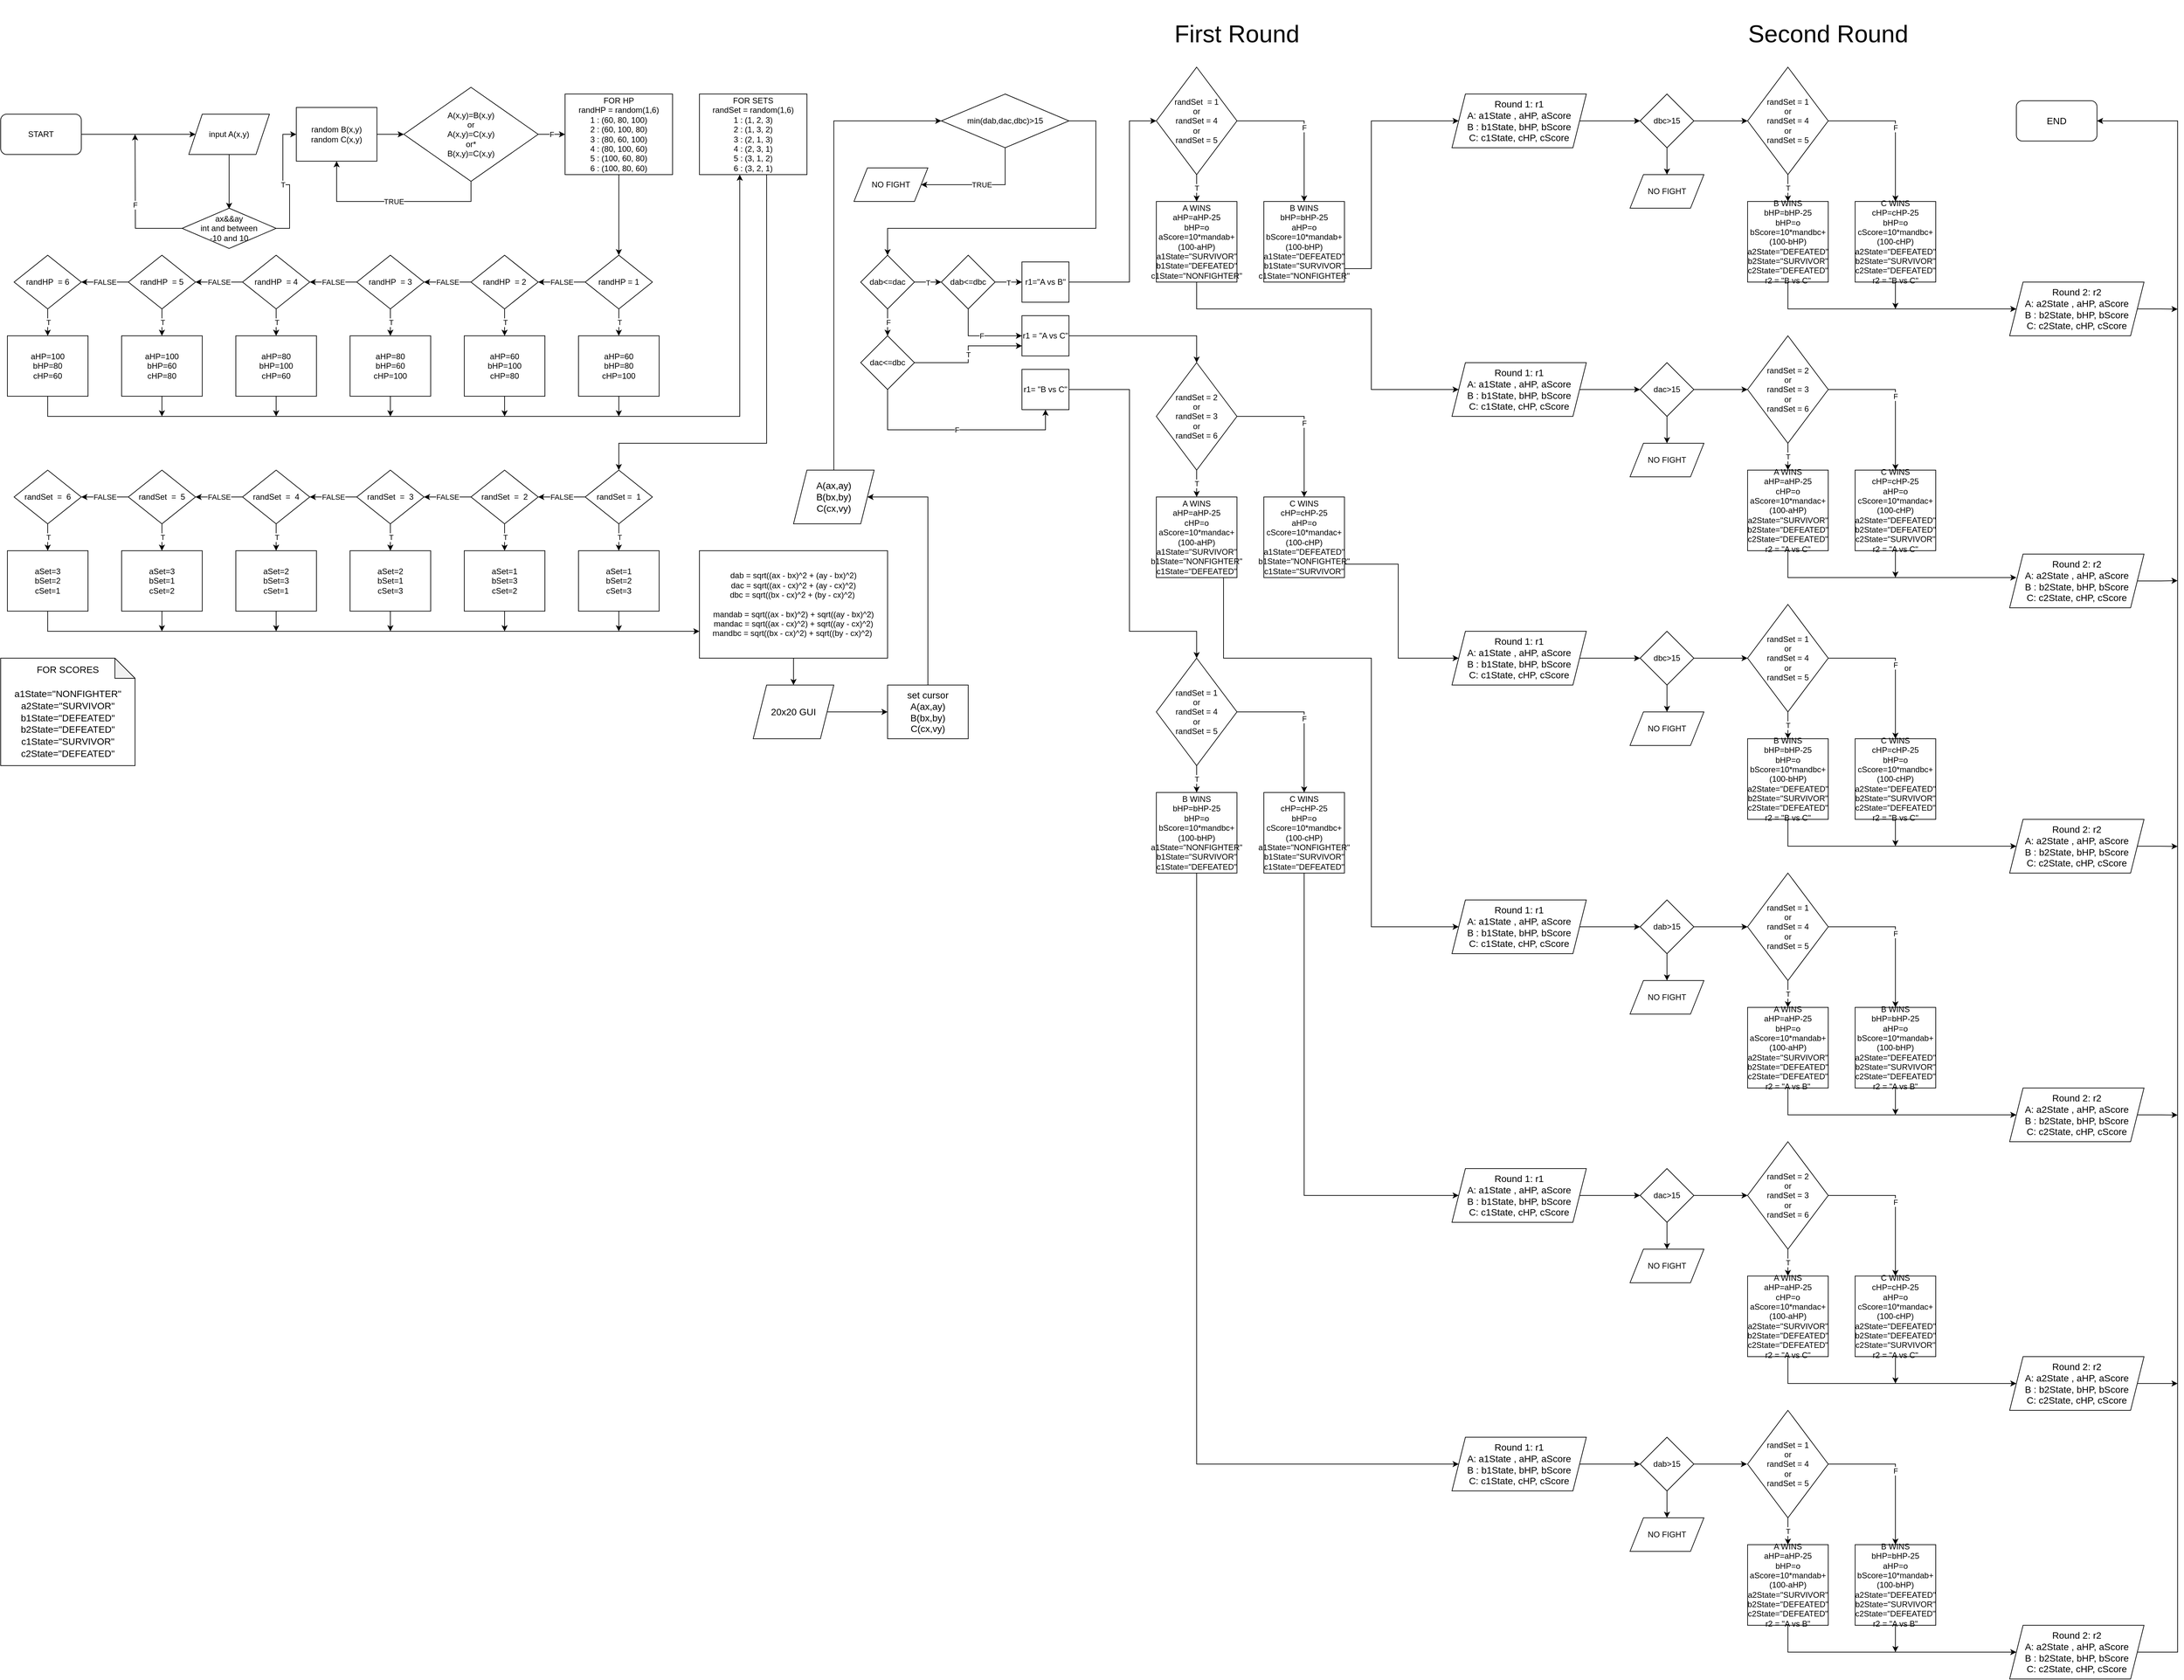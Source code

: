 <mxfile version="20.5.1" type="github" pages="2">
  <diagram id="FCASwe3PwtGLrAxQHOM_" name="infinite">
    <mxGraphModel dx="1787" dy="1159" grid="1" gridSize="10" guides="1" tooltips="1" connect="1" arrows="1" fold="1" page="0" pageScale="1" pageWidth="1169" pageHeight="827" background="none" math="0" shadow="0">
      <root>
        <mxCell id="0" />
        <mxCell id="1" parent="0" />
        <mxCell id="WD46hOtBOr11-4-oW4z_-1" style="edgeStyle=orthogonalEdgeStyle;rounded=0;orthogonalLoop=1;jettySize=auto;html=1;entryX=0;entryY=0.5;entryDx=0;entryDy=0;" parent="1" source="YuOIsCS7PbIplvuFXmQ1-1" target="YuOIsCS7PbIplvuFXmQ1-2" edge="1">
          <mxGeometry relative="1" as="geometry" />
        </mxCell>
        <mxCell id="YuOIsCS7PbIplvuFXmQ1-1" value="START" style="rounded=1;whiteSpace=wrap;html=1;" parent="1" vertex="1">
          <mxGeometry x="-360" y="30" width="120" height="60" as="geometry" />
        </mxCell>
        <mxCell id="pbmwYWz4hnuQ7jlAKVQh-4" value="" style="edgeStyle=orthogonalEdgeStyle;rounded=0;orthogonalLoop=1;jettySize=auto;html=1;" parent="1" source="YuOIsCS7PbIplvuFXmQ1-2" edge="1">
          <mxGeometry relative="1" as="geometry">
            <mxPoint x="-20" y="171" as="targetPoint" />
          </mxGeometry>
        </mxCell>
        <mxCell id="YuOIsCS7PbIplvuFXmQ1-2" value="input A(x,y)" style="shape=parallelogram;perimeter=parallelogramPerimeter;whiteSpace=wrap;html=1;fixedSize=1;" parent="1" vertex="1">
          <mxGeometry x="-80" y="30" width="120" height="60" as="geometry" />
        </mxCell>
        <mxCell id="YuOIsCS7PbIplvuFXmQ1-7" style="edgeStyle=orthogonalEdgeStyle;rounded=0;orthogonalLoop=1;jettySize=auto;html=1;entryX=0;entryY=0.5;entryDx=0;entryDy=0;" parent="1" source="YuOIsCS7PbIplvuFXmQ1-4" target="YuOIsCS7PbIplvuFXmQ1-6" edge="1">
          <mxGeometry relative="1" as="geometry" />
        </mxCell>
        <mxCell id="YuOIsCS7PbIplvuFXmQ1-4" value="random B(x,y)&lt;br&gt;random C(x,y)" style="rounded=0;whiteSpace=wrap;html=1;" parent="1" vertex="1">
          <mxGeometry x="80" y="20" width="120" height="80" as="geometry" />
        </mxCell>
        <mxCell id="YuOIsCS7PbIplvuFXmQ1-10" value="TRUE" style="edgeStyle=orthogonalEdgeStyle;rounded=0;orthogonalLoop=1;jettySize=auto;html=1;entryX=0.5;entryY=1;entryDx=0;entryDy=0;" parent="1" source="YuOIsCS7PbIplvuFXmQ1-6" target="YuOIsCS7PbIplvuFXmQ1-4" edge="1">
          <mxGeometry relative="1" as="geometry">
            <mxPoint x="300" y="200" as="targetPoint" />
            <Array as="points">
              <mxPoint x="340" y="160" />
              <mxPoint x="140" y="160" />
            </Array>
          </mxGeometry>
        </mxCell>
        <mxCell id="YuOIsCS7PbIplvuFXmQ1-13" value="F" style="edgeStyle=orthogonalEdgeStyle;rounded=0;orthogonalLoop=1;jettySize=auto;html=1;entryX=0;entryY=0.5;entryDx=0;entryDy=0;" parent="1" source="YuOIsCS7PbIplvuFXmQ1-6" target="YuOIsCS7PbIplvuFXmQ1-12" edge="1">
          <mxGeometry relative="1" as="geometry" />
        </mxCell>
        <mxCell id="YuOIsCS7PbIplvuFXmQ1-6" value="A(x,y)=B(x,y)&lt;br&gt;or&lt;br&gt;A(x,y)=C(x,y)&lt;br&gt;or*&lt;br&gt;B(x,y)=C(x,y)" style="rhombus;whiteSpace=wrap;html=1;" parent="1" vertex="1">
          <mxGeometry x="240" y="-10" width="200" height="140" as="geometry" />
        </mxCell>
        <mxCell id="YuOIsCS7PbIplvuFXmQ1-14" style="edgeStyle=orthogonalEdgeStyle;rounded=0;orthogonalLoop=1;jettySize=auto;html=1;" parent="1" source="YuOIsCS7PbIplvuFXmQ1-12" target="YuOIsCS7PbIplvuFXmQ1-15" edge="1">
          <mxGeometry relative="1" as="geometry">
            <mxPoint x="680" y="60" as="targetPoint" />
          </mxGeometry>
        </mxCell>
        <mxCell id="YuOIsCS7PbIplvuFXmQ1-12" value="FOR HP&lt;br&gt;randHP&amp;nbsp;= random(1,6)&lt;br&gt;1 : (60, 80, 100)&lt;br&gt;2 : (60, 100, 80)&lt;br&gt;3 : (80, 60, 100)&lt;br&gt;4 : (80, 100, 60)&lt;br&gt;5 : (100, 60, 80)&lt;br&gt;6 : (100, 80, 60)" style="rounded=0;whiteSpace=wrap;html=1;" parent="1" vertex="1">
          <mxGeometry x="480" width="160" height="120" as="geometry" />
        </mxCell>
        <mxCell id="YuOIsCS7PbIplvuFXmQ1-19" value="FALSE" style="edgeStyle=orthogonalEdgeStyle;rounded=0;orthogonalLoop=1;jettySize=auto;html=1;exitX=0;exitY=0.5;exitDx=0;exitDy=0;" parent="1" source="YuOIsCS7PbIplvuFXmQ1-15" edge="1">
          <mxGeometry relative="1" as="geometry">
            <mxPoint x="440" y="280" as="targetPoint" />
          </mxGeometry>
        </mxCell>
        <mxCell id="YuOIsCS7PbIplvuFXmQ1-36" value="T" style="edgeStyle=orthogonalEdgeStyle;rounded=0;orthogonalLoop=1;jettySize=auto;html=1;" parent="1" source="YuOIsCS7PbIplvuFXmQ1-15" edge="1">
          <mxGeometry relative="1" as="geometry">
            <mxPoint x="560" y="360" as="targetPoint" />
          </mxGeometry>
        </mxCell>
        <mxCell id="YuOIsCS7PbIplvuFXmQ1-15" value="randHP = 1" style="rhombus;whiteSpace=wrap;html=1;" parent="1" vertex="1">
          <mxGeometry x="510" y="240" width="100" height="80" as="geometry" />
        </mxCell>
        <mxCell id="YuOIsCS7PbIplvuFXmQ1-26" value="FALSE" style="edgeStyle=orthogonalEdgeStyle;rounded=0;orthogonalLoop=1;jettySize=auto;html=1;exitX=0;exitY=0.5;exitDx=0;exitDy=0;" parent="1" source="YuOIsCS7PbIplvuFXmQ1-27" edge="1">
          <mxGeometry relative="1" as="geometry">
            <mxPoint x="270" y="280" as="targetPoint" />
          </mxGeometry>
        </mxCell>
        <mxCell id="YuOIsCS7PbIplvuFXmQ1-37" value="T" style="edgeStyle=orthogonalEdgeStyle;rounded=0;orthogonalLoop=1;jettySize=auto;html=1;" parent="1" source="YuOIsCS7PbIplvuFXmQ1-27" edge="1">
          <mxGeometry relative="1" as="geometry">
            <mxPoint x="390" y="360" as="targetPoint" />
          </mxGeometry>
        </mxCell>
        <mxCell id="YuOIsCS7PbIplvuFXmQ1-27" value="randHP&amp;nbsp;&amp;nbsp;= 2" style="rhombus;whiteSpace=wrap;html=1;" parent="1" vertex="1">
          <mxGeometry x="340" y="240" width="100" height="80" as="geometry" />
        </mxCell>
        <mxCell id="YuOIsCS7PbIplvuFXmQ1-28" value="FALSE" style="edgeStyle=orthogonalEdgeStyle;rounded=0;orthogonalLoop=1;jettySize=auto;html=1;exitX=0;exitY=0.5;exitDx=0;exitDy=0;" parent="1" source="YuOIsCS7PbIplvuFXmQ1-29" edge="1">
          <mxGeometry relative="1" as="geometry">
            <mxPoint x="100" y="280" as="targetPoint" />
          </mxGeometry>
        </mxCell>
        <mxCell id="YuOIsCS7PbIplvuFXmQ1-43" value="T" style="edgeStyle=orthogonalEdgeStyle;rounded=0;orthogonalLoop=1;jettySize=auto;html=1;" parent="1" source="YuOIsCS7PbIplvuFXmQ1-29" edge="1">
          <mxGeometry relative="1" as="geometry">
            <mxPoint x="220" y="360" as="targetPoint" />
          </mxGeometry>
        </mxCell>
        <mxCell id="YuOIsCS7PbIplvuFXmQ1-29" value="randHP&amp;nbsp;&amp;nbsp;= 3" style="rhombus;whiteSpace=wrap;html=1;" parent="1" vertex="1">
          <mxGeometry x="170" y="240" width="100" height="80" as="geometry" />
        </mxCell>
        <mxCell id="YuOIsCS7PbIplvuFXmQ1-30" value="FALSE" style="edgeStyle=orthogonalEdgeStyle;rounded=0;orthogonalLoop=1;jettySize=auto;html=1;exitX=0;exitY=0.5;exitDx=0;exitDy=0;" parent="1" source="YuOIsCS7PbIplvuFXmQ1-31" edge="1">
          <mxGeometry relative="1" as="geometry">
            <mxPoint x="-70" y="280" as="targetPoint" />
          </mxGeometry>
        </mxCell>
        <mxCell id="YuOIsCS7PbIplvuFXmQ1-42" value="T" style="edgeStyle=orthogonalEdgeStyle;rounded=0;orthogonalLoop=1;jettySize=auto;html=1;" parent="1" source="YuOIsCS7PbIplvuFXmQ1-31" edge="1">
          <mxGeometry relative="1" as="geometry">
            <mxPoint x="50" y="360" as="targetPoint" />
          </mxGeometry>
        </mxCell>
        <mxCell id="YuOIsCS7PbIplvuFXmQ1-31" value="randHP&amp;nbsp;&amp;nbsp;= 4" style="rhombus;whiteSpace=wrap;html=1;" parent="1" vertex="1">
          <mxGeometry y="240" width="100" height="80" as="geometry" />
        </mxCell>
        <mxCell id="YuOIsCS7PbIplvuFXmQ1-32" value="FALSE" style="edgeStyle=orthogonalEdgeStyle;rounded=0;orthogonalLoop=1;jettySize=auto;html=1;exitX=0;exitY=0.5;exitDx=0;exitDy=0;" parent="1" source="YuOIsCS7PbIplvuFXmQ1-33" edge="1">
          <mxGeometry relative="1" as="geometry">
            <mxPoint x="-240" y="280" as="targetPoint" />
          </mxGeometry>
        </mxCell>
        <mxCell id="YuOIsCS7PbIplvuFXmQ1-41" value="T" style="edgeStyle=orthogonalEdgeStyle;rounded=0;orthogonalLoop=1;jettySize=auto;html=1;" parent="1" source="YuOIsCS7PbIplvuFXmQ1-33" edge="1">
          <mxGeometry relative="1" as="geometry">
            <mxPoint x="-120" y="360" as="targetPoint" />
          </mxGeometry>
        </mxCell>
        <mxCell id="YuOIsCS7PbIplvuFXmQ1-33" value="randHP&amp;nbsp;&amp;nbsp;= 5" style="rhombus;whiteSpace=wrap;html=1;" parent="1" vertex="1">
          <mxGeometry x="-170" y="240" width="100" height="80" as="geometry" />
        </mxCell>
        <mxCell id="YuOIsCS7PbIplvuFXmQ1-40" value="T" style="edgeStyle=orthogonalEdgeStyle;rounded=0;orthogonalLoop=1;jettySize=auto;html=1;" parent="1" source="YuOIsCS7PbIplvuFXmQ1-35" edge="1">
          <mxGeometry relative="1" as="geometry">
            <mxPoint x="-290" y="360" as="targetPoint" />
          </mxGeometry>
        </mxCell>
        <mxCell id="YuOIsCS7PbIplvuFXmQ1-35" value="randHP&amp;nbsp;&amp;nbsp;= 6" style="rhombus;whiteSpace=wrap;html=1;" parent="1" vertex="1">
          <mxGeometry x="-340" y="240" width="100" height="80" as="geometry" />
        </mxCell>
        <mxCell id="YuOIsCS7PbIplvuFXmQ1-75" style="edgeStyle=orthogonalEdgeStyle;rounded=0;orthogonalLoop=1;jettySize=auto;html=1;" parent="1" source="YuOIsCS7PbIplvuFXmQ1-44" edge="1">
          <mxGeometry relative="1" as="geometry">
            <mxPoint x="560.0" y="480" as="targetPoint" />
          </mxGeometry>
        </mxCell>
        <mxCell id="YuOIsCS7PbIplvuFXmQ1-44" value="aHP=60&lt;br&gt;bHP=80&lt;br&gt;cHP=100" style="rounded=0;whiteSpace=wrap;html=1;" parent="1" vertex="1">
          <mxGeometry x="500" y="360" width="120" height="90" as="geometry" />
        </mxCell>
        <mxCell id="YuOIsCS7PbIplvuFXmQ1-74" style="edgeStyle=orthogonalEdgeStyle;rounded=0;orthogonalLoop=1;jettySize=auto;html=1;" parent="1" source="YuOIsCS7PbIplvuFXmQ1-45" edge="1">
          <mxGeometry relative="1" as="geometry">
            <mxPoint x="390.0" y="480" as="targetPoint" />
          </mxGeometry>
        </mxCell>
        <mxCell id="YuOIsCS7PbIplvuFXmQ1-45" value="aHP=60&lt;br&gt;bHP=100&lt;br&gt;cHP=80" style="rounded=0;whiteSpace=wrap;html=1;" parent="1" vertex="1">
          <mxGeometry x="330" y="360" width="120" height="90" as="geometry" />
        </mxCell>
        <mxCell id="YuOIsCS7PbIplvuFXmQ1-73" style="edgeStyle=orthogonalEdgeStyle;rounded=0;orthogonalLoop=1;jettySize=auto;html=1;" parent="1" source="YuOIsCS7PbIplvuFXmQ1-46" edge="1">
          <mxGeometry relative="1" as="geometry">
            <mxPoint x="220" y="480" as="targetPoint" />
          </mxGeometry>
        </mxCell>
        <mxCell id="YuOIsCS7PbIplvuFXmQ1-46" value="aHP=80&lt;br&gt;bHP=60&lt;br&gt;cHP=100" style="rounded=0;whiteSpace=wrap;html=1;" parent="1" vertex="1">
          <mxGeometry x="160" y="360" width="120" height="90" as="geometry" />
        </mxCell>
        <mxCell id="YuOIsCS7PbIplvuFXmQ1-71" style="edgeStyle=orthogonalEdgeStyle;rounded=0;orthogonalLoop=1;jettySize=auto;html=1;" parent="1" source="YuOIsCS7PbIplvuFXmQ1-47" edge="1">
          <mxGeometry relative="1" as="geometry">
            <mxPoint x="-120" y="480" as="targetPoint" />
          </mxGeometry>
        </mxCell>
        <mxCell id="YuOIsCS7PbIplvuFXmQ1-47" value="aHP=100&lt;br&gt;bHP=60&lt;br&gt;cHP=80" style="rounded=0;whiteSpace=wrap;html=1;" parent="1" vertex="1">
          <mxGeometry x="-180" y="360" width="120" height="90" as="geometry" />
        </mxCell>
        <mxCell id="YuOIsCS7PbIplvuFXmQ1-70" style="edgeStyle=orthogonalEdgeStyle;rounded=0;orthogonalLoop=1;jettySize=auto;html=1;entryX=0.375;entryY=1;entryDx=0;entryDy=0;entryPerimeter=0;" parent="1" source="YuOIsCS7PbIplvuFXmQ1-48" target="YuOIsCS7PbIplvuFXmQ1-51" edge="1">
          <mxGeometry relative="1" as="geometry">
            <mxPoint x="740" y="170" as="targetPoint" />
            <Array as="points">
              <mxPoint x="-290" y="480" />
              <mxPoint x="740" y="480" />
            </Array>
          </mxGeometry>
        </mxCell>
        <mxCell id="YuOIsCS7PbIplvuFXmQ1-48" value="aHP=100&lt;br&gt;bHP=80&lt;br&gt;cHP=60" style="rounded=0;whiteSpace=wrap;html=1;" parent="1" vertex="1">
          <mxGeometry x="-350" y="360" width="120" height="90" as="geometry" />
        </mxCell>
        <mxCell id="YuOIsCS7PbIplvuFXmQ1-72" style="edgeStyle=orthogonalEdgeStyle;rounded=0;orthogonalLoop=1;jettySize=auto;html=1;" parent="1" source="YuOIsCS7PbIplvuFXmQ1-49" edge="1">
          <mxGeometry relative="1" as="geometry">
            <mxPoint x="50" y="480" as="targetPoint" />
          </mxGeometry>
        </mxCell>
        <mxCell id="YuOIsCS7PbIplvuFXmQ1-49" value="aHP=80&lt;br&gt;bHP=100&lt;br&gt;cHP=60" style="rounded=0;whiteSpace=wrap;html=1;" parent="1" vertex="1">
          <mxGeometry x="-10" y="360" width="120" height="90" as="geometry" />
        </mxCell>
        <mxCell id="YuOIsCS7PbIplvuFXmQ1-110" style="edgeStyle=orthogonalEdgeStyle;rounded=0;orthogonalLoop=1;jettySize=auto;html=1;entryX=0.5;entryY=0;entryDx=0;entryDy=0;" parent="1" source="YuOIsCS7PbIplvuFXmQ1-51" target="YuOIsCS7PbIplvuFXmQ1-81" edge="1">
          <mxGeometry relative="1" as="geometry">
            <Array as="points">
              <mxPoint x="780" y="520" />
              <mxPoint x="560" y="520" />
            </Array>
          </mxGeometry>
        </mxCell>
        <mxCell id="YuOIsCS7PbIplvuFXmQ1-51" value="FOR SETS&lt;br&gt;randSet = random(1,6)&lt;br&gt;1 : (1, 2, 3)&lt;br&gt;2 : (1, 3, 2)&lt;br&gt;3 : (2, 1, 3)&lt;br&gt;4 : (2, 3, 1)&lt;br&gt;5 : (3, 1, 2)&lt;br&gt;6 : (3, 2, 1)" style="rounded=0;whiteSpace=wrap;html=1;" parent="1" vertex="1">
          <mxGeometry x="680" width="160" height="120" as="geometry" />
        </mxCell>
        <mxCell id="YuOIsCS7PbIplvuFXmQ1-79" value="FALSE" style="edgeStyle=orthogonalEdgeStyle;rounded=0;orthogonalLoop=1;jettySize=auto;html=1;exitX=0;exitY=0.5;exitDx=0;exitDy=0;" parent="1" source="YuOIsCS7PbIplvuFXmQ1-81" edge="1">
          <mxGeometry relative="1" as="geometry">
            <mxPoint x="440" y="600" as="targetPoint" />
          </mxGeometry>
        </mxCell>
        <mxCell id="YuOIsCS7PbIplvuFXmQ1-80" value="T" style="edgeStyle=orthogonalEdgeStyle;rounded=0;orthogonalLoop=1;jettySize=auto;html=1;" parent="1" source="YuOIsCS7PbIplvuFXmQ1-81" edge="1">
          <mxGeometry relative="1" as="geometry">
            <mxPoint x="560" y="680" as="targetPoint" />
          </mxGeometry>
        </mxCell>
        <mxCell id="YuOIsCS7PbIplvuFXmQ1-81" value="randSet&amp;nbsp;=&amp;nbsp; 1" style="rhombus;whiteSpace=wrap;html=1;" parent="1" vertex="1">
          <mxGeometry x="510" y="560" width="100" height="80" as="geometry" />
        </mxCell>
        <mxCell id="YuOIsCS7PbIplvuFXmQ1-109" style="edgeStyle=orthogonalEdgeStyle;rounded=0;orthogonalLoop=1;jettySize=auto;html=1;" parent="1" source="YuOIsCS7PbIplvuFXmQ1-82" edge="1">
          <mxGeometry relative="1" as="geometry">
            <mxPoint x="560" y="800" as="targetPoint" />
          </mxGeometry>
        </mxCell>
        <mxCell id="YuOIsCS7PbIplvuFXmQ1-82" value="aSet=1&lt;br&gt;bSet=2&lt;br&gt;cSet=3" style="rounded=0;whiteSpace=wrap;html=1;" parent="1" vertex="1">
          <mxGeometry x="500" y="680" width="120" height="90" as="geometry" />
        </mxCell>
        <mxCell id="YuOIsCS7PbIplvuFXmQ1-83" value="FALSE" style="edgeStyle=orthogonalEdgeStyle;rounded=0;orthogonalLoop=1;jettySize=auto;html=1;exitX=0;exitY=0.5;exitDx=0;exitDy=0;" parent="1" source="YuOIsCS7PbIplvuFXmQ1-85" edge="1">
          <mxGeometry relative="1" as="geometry">
            <mxPoint x="270" y="600" as="targetPoint" />
          </mxGeometry>
        </mxCell>
        <mxCell id="YuOIsCS7PbIplvuFXmQ1-84" value="T" style="edgeStyle=orthogonalEdgeStyle;rounded=0;orthogonalLoop=1;jettySize=auto;html=1;" parent="1" source="YuOIsCS7PbIplvuFXmQ1-85" edge="1">
          <mxGeometry relative="1" as="geometry">
            <mxPoint x="390" y="680" as="targetPoint" />
          </mxGeometry>
        </mxCell>
        <mxCell id="YuOIsCS7PbIplvuFXmQ1-85" value="randSet&amp;nbsp;&amp;nbsp;=&amp;nbsp; 2" style="rhombus;whiteSpace=wrap;html=1;" parent="1" vertex="1">
          <mxGeometry x="340" y="560" width="100" height="80" as="geometry" />
        </mxCell>
        <mxCell id="YuOIsCS7PbIplvuFXmQ1-108" style="edgeStyle=orthogonalEdgeStyle;rounded=0;orthogonalLoop=1;jettySize=auto;html=1;" parent="1" source="YuOIsCS7PbIplvuFXmQ1-86" edge="1">
          <mxGeometry relative="1" as="geometry">
            <mxPoint x="390" y="800" as="targetPoint" />
          </mxGeometry>
        </mxCell>
        <mxCell id="YuOIsCS7PbIplvuFXmQ1-86" value="aSet=1&lt;br&gt;bSet=3&lt;br&gt;cSet=2" style="rounded=0;whiteSpace=wrap;html=1;" parent="1" vertex="1">
          <mxGeometry x="330" y="680" width="120" height="90" as="geometry" />
        </mxCell>
        <mxCell id="YuOIsCS7PbIplvuFXmQ1-87" value="FALSE" style="edgeStyle=orthogonalEdgeStyle;rounded=0;orthogonalLoop=1;jettySize=auto;html=1;exitX=0;exitY=0.5;exitDx=0;exitDy=0;" parent="1" source="YuOIsCS7PbIplvuFXmQ1-89" edge="1">
          <mxGeometry relative="1" as="geometry">
            <mxPoint x="100" y="600" as="targetPoint" />
          </mxGeometry>
        </mxCell>
        <mxCell id="YuOIsCS7PbIplvuFXmQ1-88" value="T" style="edgeStyle=orthogonalEdgeStyle;rounded=0;orthogonalLoop=1;jettySize=auto;html=1;" parent="1" source="YuOIsCS7PbIplvuFXmQ1-89" edge="1">
          <mxGeometry relative="1" as="geometry">
            <mxPoint x="220" y="680" as="targetPoint" />
          </mxGeometry>
        </mxCell>
        <mxCell id="YuOIsCS7PbIplvuFXmQ1-89" value="randSet&amp;nbsp;&amp;nbsp;=&amp;nbsp; 3" style="rhombus;whiteSpace=wrap;html=1;" parent="1" vertex="1">
          <mxGeometry x="170" y="560" width="100" height="80" as="geometry" />
        </mxCell>
        <mxCell id="YuOIsCS7PbIplvuFXmQ1-107" style="edgeStyle=orthogonalEdgeStyle;rounded=0;orthogonalLoop=1;jettySize=auto;html=1;" parent="1" source="YuOIsCS7PbIplvuFXmQ1-90" edge="1">
          <mxGeometry relative="1" as="geometry">
            <mxPoint x="220" y="800" as="targetPoint" />
          </mxGeometry>
        </mxCell>
        <mxCell id="YuOIsCS7PbIplvuFXmQ1-90" value="aSet=2&lt;br&gt;bSet=1&lt;br&gt;cSet=3" style="rounded=0;whiteSpace=wrap;html=1;" parent="1" vertex="1">
          <mxGeometry x="160" y="680" width="120" height="90" as="geometry" />
        </mxCell>
        <mxCell id="YuOIsCS7PbIplvuFXmQ1-91" value="FALSE" style="edgeStyle=orthogonalEdgeStyle;rounded=0;orthogonalLoop=1;jettySize=auto;html=1;exitX=0;exitY=0.5;exitDx=0;exitDy=0;" parent="1" source="YuOIsCS7PbIplvuFXmQ1-93" edge="1">
          <mxGeometry relative="1" as="geometry">
            <mxPoint x="-70" y="600" as="targetPoint" />
          </mxGeometry>
        </mxCell>
        <mxCell id="YuOIsCS7PbIplvuFXmQ1-92" value="T" style="edgeStyle=orthogonalEdgeStyle;rounded=0;orthogonalLoop=1;jettySize=auto;html=1;" parent="1" source="YuOIsCS7PbIplvuFXmQ1-93" edge="1">
          <mxGeometry relative="1" as="geometry">
            <mxPoint x="50" y="680" as="targetPoint" />
          </mxGeometry>
        </mxCell>
        <mxCell id="YuOIsCS7PbIplvuFXmQ1-93" value="randSet&amp;nbsp;&amp;nbsp;=&amp;nbsp; 4" style="rhombus;whiteSpace=wrap;html=1;" parent="1" vertex="1">
          <mxGeometry y="560" width="100" height="80" as="geometry" />
        </mxCell>
        <mxCell id="YuOIsCS7PbIplvuFXmQ1-106" style="edgeStyle=orthogonalEdgeStyle;rounded=0;orthogonalLoop=1;jettySize=auto;html=1;" parent="1" source="YuOIsCS7PbIplvuFXmQ1-94" edge="1">
          <mxGeometry relative="1" as="geometry">
            <mxPoint x="50" y="800" as="targetPoint" />
          </mxGeometry>
        </mxCell>
        <mxCell id="YuOIsCS7PbIplvuFXmQ1-94" value="aSet=2&lt;br&gt;bSet=3&lt;br&gt;cSet=1" style="rounded=0;whiteSpace=wrap;html=1;" parent="1" vertex="1">
          <mxGeometry x="-10" y="680" width="120" height="90" as="geometry" />
        </mxCell>
        <mxCell id="YuOIsCS7PbIplvuFXmQ1-95" value="FALSE" style="edgeStyle=orthogonalEdgeStyle;rounded=0;orthogonalLoop=1;jettySize=auto;html=1;exitX=0;exitY=0.5;exitDx=0;exitDy=0;" parent="1" source="YuOIsCS7PbIplvuFXmQ1-97" edge="1">
          <mxGeometry relative="1" as="geometry">
            <mxPoint x="-240" y="600" as="targetPoint" />
          </mxGeometry>
        </mxCell>
        <mxCell id="YuOIsCS7PbIplvuFXmQ1-96" value="T" style="edgeStyle=orthogonalEdgeStyle;rounded=0;orthogonalLoop=1;jettySize=auto;html=1;" parent="1" source="YuOIsCS7PbIplvuFXmQ1-97" edge="1">
          <mxGeometry relative="1" as="geometry">
            <mxPoint x="-120" y="680" as="targetPoint" />
          </mxGeometry>
        </mxCell>
        <mxCell id="YuOIsCS7PbIplvuFXmQ1-97" value="randSet&amp;nbsp;&amp;nbsp;=&amp;nbsp; 5" style="rhombus;whiteSpace=wrap;html=1;" parent="1" vertex="1">
          <mxGeometry x="-170" y="560" width="100" height="80" as="geometry" />
        </mxCell>
        <mxCell id="YuOIsCS7PbIplvuFXmQ1-105" style="edgeStyle=orthogonalEdgeStyle;rounded=0;orthogonalLoop=1;jettySize=auto;html=1;" parent="1" source="YuOIsCS7PbIplvuFXmQ1-98" edge="1">
          <mxGeometry relative="1" as="geometry">
            <mxPoint x="-120" y="800" as="targetPoint" />
          </mxGeometry>
        </mxCell>
        <mxCell id="YuOIsCS7PbIplvuFXmQ1-98" value="aSet=3&lt;br&gt;bSet=1&lt;br&gt;cSet=2" style="rounded=0;whiteSpace=wrap;html=1;" parent="1" vertex="1">
          <mxGeometry x="-180" y="680" width="120" height="90" as="geometry" />
        </mxCell>
        <mxCell id="YuOIsCS7PbIplvuFXmQ1-100" value="T" style="edgeStyle=orthogonalEdgeStyle;rounded=0;orthogonalLoop=1;jettySize=auto;html=1;" parent="1" source="YuOIsCS7PbIplvuFXmQ1-101" edge="1">
          <mxGeometry relative="1" as="geometry">
            <mxPoint x="-290" y="680" as="targetPoint" />
          </mxGeometry>
        </mxCell>
        <mxCell id="YuOIsCS7PbIplvuFXmQ1-101" value="randSet&amp;nbsp;&amp;nbsp;=&amp;nbsp; 6" style="rhombus;whiteSpace=wrap;html=1;" parent="1" vertex="1">
          <mxGeometry x="-340" y="560" width="100" height="80" as="geometry" />
        </mxCell>
        <mxCell id="YuOIsCS7PbIplvuFXmQ1-381" style="edgeStyle=orthogonalEdgeStyle;rounded=0;orthogonalLoop=1;jettySize=auto;html=1;entryX=0;entryY=0.75;entryDx=0;entryDy=0;fontFamily=Helvetica;fontSize=14;" parent="1" source="YuOIsCS7PbIplvuFXmQ1-102" target="YuOIsCS7PbIplvuFXmQ1-180" edge="1">
          <mxGeometry relative="1" as="geometry">
            <Array as="points">
              <mxPoint x="-290" y="800" />
            </Array>
          </mxGeometry>
        </mxCell>
        <mxCell id="YuOIsCS7PbIplvuFXmQ1-102" value="aSet=3&lt;br&gt;bSet=2&lt;br&gt;cSet=1" style="rounded=0;whiteSpace=wrap;html=1;" parent="1" vertex="1">
          <mxGeometry x="-350" y="680" width="120" height="90" as="geometry" />
        </mxCell>
        <mxCell id="YuOIsCS7PbIplvuFXmQ1-120" value="TRUE" style="edgeStyle=orthogonalEdgeStyle;rounded=0;orthogonalLoop=1;jettySize=auto;html=1;entryX=1;entryY=0.5;entryDx=0;entryDy=0;" parent="1" source="YuOIsCS7PbIplvuFXmQ1-113" target="YuOIsCS7PbIplvuFXmQ1-119" edge="1">
          <mxGeometry relative="1" as="geometry">
            <Array as="points">
              <mxPoint x="1135" y="135" />
            </Array>
          </mxGeometry>
        </mxCell>
        <mxCell id="YuOIsCS7PbIplvuFXmQ1-123" style="edgeStyle=orthogonalEdgeStyle;rounded=0;orthogonalLoop=1;jettySize=auto;html=1;entryX=0.5;entryY=0;entryDx=0;entryDy=0;" parent="1" source="YuOIsCS7PbIplvuFXmQ1-113" target="YuOIsCS7PbIplvuFXmQ1-124" edge="1">
          <mxGeometry relative="1" as="geometry">
            <mxPoint x="960" y="230" as="targetPoint" />
            <Array as="points">
              <mxPoint x="1270" y="40" />
              <mxPoint x="1270" y="200" />
              <mxPoint x="960" y="200" />
            </Array>
          </mxGeometry>
        </mxCell>
        <mxCell id="YuOIsCS7PbIplvuFXmQ1-113" value="min(dab,dac,dbc)&amp;gt;15" style="rhombus;whiteSpace=wrap;html=1;" parent="1" vertex="1">
          <mxGeometry x="1040" width="190" height="80" as="geometry" />
        </mxCell>
        <mxCell id="YuOIsCS7PbIplvuFXmQ1-119" value="NO FIGHT" style="shape=parallelogram;perimeter=parallelogramPerimeter;whiteSpace=wrap;html=1;fixedSize=1;" parent="1" vertex="1">
          <mxGeometry x="910" y="110" width="110" height="50" as="geometry" />
        </mxCell>
        <mxCell id="YuOIsCS7PbIplvuFXmQ1-126" value="F" style="edgeStyle=orthogonalEdgeStyle;rounded=0;orthogonalLoop=1;jettySize=auto;html=1;" parent="1" source="YuOIsCS7PbIplvuFXmQ1-124" edge="1">
          <mxGeometry relative="1" as="geometry">
            <mxPoint x="960" y="360" as="targetPoint" />
          </mxGeometry>
        </mxCell>
        <mxCell id="YuOIsCS7PbIplvuFXmQ1-127" value="T" style="edgeStyle=orthogonalEdgeStyle;rounded=0;orthogonalLoop=1;jettySize=auto;html=1;" parent="1" source="YuOIsCS7PbIplvuFXmQ1-124" edge="1">
          <mxGeometry relative="1" as="geometry">
            <mxPoint x="1040" y="280" as="targetPoint" />
          </mxGeometry>
        </mxCell>
        <mxCell id="YuOIsCS7PbIplvuFXmQ1-124" value="dab&amp;lt;=dac" style="rhombus;whiteSpace=wrap;html=1;" parent="1" vertex="1">
          <mxGeometry x="920" y="240" width="80" height="80" as="geometry" />
        </mxCell>
        <mxCell id="YuOIsCS7PbIplvuFXmQ1-129" value="T" style="edgeStyle=orthogonalEdgeStyle;rounded=0;orthogonalLoop=1;jettySize=auto;html=1;" parent="1" source="YuOIsCS7PbIplvuFXmQ1-128" edge="1">
          <mxGeometry relative="1" as="geometry">
            <mxPoint x="1160" y="280" as="targetPoint" />
          </mxGeometry>
        </mxCell>
        <mxCell id="YuOIsCS7PbIplvuFXmQ1-136" value="F" style="edgeStyle=orthogonalEdgeStyle;rounded=0;orthogonalLoop=1;jettySize=auto;html=1;" parent="1" source="YuOIsCS7PbIplvuFXmQ1-128" edge="1">
          <mxGeometry relative="1" as="geometry">
            <mxPoint x="1160" y="360" as="targetPoint" />
            <Array as="points">
              <mxPoint x="1080" y="360" />
            </Array>
          </mxGeometry>
        </mxCell>
        <mxCell id="YuOIsCS7PbIplvuFXmQ1-128" value="dab&amp;lt;=dbc" style="rhombus;whiteSpace=wrap;html=1;" parent="1" vertex="1">
          <mxGeometry x="1040" y="240" width="80" height="80" as="geometry" />
        </mxCell>
        <mxCell id="YuOIsCS7PbIplvuFXmQ1-132" value="T" style="edgeStyle=orthogonalEdgeStyle;rounded=0;orthogonalLoop=1;jettySize=auto;html=1;entryX=0;entryY=0.75;entryDx=0;entryDy=0;" parent="1" source="YuOIsCS7PbIplvuFXmQ1-131" target="YuOIsCS7PbIplvuFXmQ1-137" edge="1">
          <mxGeometry relative="1" as="geometry">
            <mxPoint x="1040" y="400" as="targetPoint" />
          </mxGeometry>
        </mxCell>
        <mxCell id="YuOIsCS7PbIplvuFXmQ1-141" value="F" style="edgeStyle=orthogonalEdgeStyle;rounded=0;orthogonalLoop=1;jettySize=auto;html=1;entryX=0.5;entryY=1;entryDx=0;entryDy=0;" parent="1" source="YuOIsCS7PbIplvuFXmQ1-131" target="YuOIsCS7PbIplvuFXmQ1-139" edge="1">
          <mxGeometry relative="1" as="geometry">
            <Array as="points">
              <mxPoint x="960" y="500" />
              <mxPoint x="1195" y="500" />
            </Array>
          </mxGeometry>
        </mxCell>
        <mxCell id="YuOIsCS7PbIplvuFXmQ1-131" value="dac&amp;lt;=dbc" style="rhombus;whiteSpace=wrap;html=1;" parent="1" vertex="1">
          <mxGeometry x="920" y="360" width="80" height="80" as="geometry" />
        </mxCell>
        <mxCell id="YuOIsCS7PbIplvuFXmQ1-145" style="edgeStyle=orthogonalEdgeStyle;rounded=0;orthogonalLoop=1;jettySize=auto;html=1;" parent="1" source="YuOIsCS7PbIplvuFXmQ1-133" edge="1">
          <mxGeometry relative="1" as="geometry">
            <mxPoint x="1360" y="40" as="targetPoint" />
            <Array as="points">
              <mxPoint x="1320" y="280" />
              <mxPoint x="1320" y="40" />
            </Array>
          </mxGeometry>
        </mxCell>
        <mxCell id="YuOIsCS7PbIplvuFXmQ1-133" value="r1=&quot;A vs B&quot;" style="rounded=0;whiteSpace=wrap;html=1;" parent="1" vertex="1">
          <mxGeometry x="1160" y="250" width="70" height="60" as="geometry" />
        </mxCell>
        <mxCell id="YuOIsCS7PbIplvuFXmQ1-167" style="edgeStyle=orthogonalEdgeStyle;rounded=0;orthogonalLoop=1;jettySize=auto;html=1;entryX=0.5;entryY=0;entryDx=0;entryDy=0;" parent="1" source="YuOIsCS7PbIplvuFXmQ1-137" target="YuOIsCS7PbIplvuFXmQ1-160" edge="1">
          <mxGeometry relative="1" as="geometry" />
        </mxCell>
        <mxCell id="YuOIsCS7PbIplvuFXmQ1-137" value="r1 = &quot;A vs C&quot;" style="rounded=0;whiteSpace=wrap;html=1;" parent="1" vertex="1">
          <mxGeometry x="1160" y="330" width="70" height="60" as="geometry" />
        </mxCell>
        <mxCell id="YuOIsCS7PbIplvuFXmQ1-177" style="edgeStyle=orthogonalEdgeStyle;rounded=0;orthogonalLoop=1;jettySize=auto;html=1;" parent="1" source="YuOIsCS7PbIplvuFXmQ1-139" target="YuOIsCS7PbIplvuFXmQ1-170" edge="1">
          <mxGeometry relative="1" as="geometry">
            <Array as="points">
              <mxPoint x="1320" y="440" />
              <mxPoint x="1320" y="800" />
              <mxPoint x="1420" y="800" />
            </Array>
          </mxGeometry>
        </mxCell>
        <mxCell id="YuOIsCS7PbIplvuFXmQ1-139" value="r1= &quot;B vs C&quot;" style="rounded=0;whiteSpace=wrap;html=1;" parent="1" vertex="1">
          <mxGeometry x="1160" y="410" width="70" height="60" as="geometry" />
        </mxCell>
        <mxCell id="YuOIsCS7PbIplvuFXmQ1-151" value="F" style="edgeStyle=orthogonalEdgeStyle;rounded=0;orthogonalLoop=1;jettySize=auto;html=1;" parent="1" source="YuOIsCS7PbIplvuFXmQ1-146" target="YuOIsCS7PbIplvuFXmQ1-150" edge="1">
          <mxGeometry relative="1" as="geometry" />
        </mxCell>
        <mxCell id="YuOIsCS7PbIplvuFXmQ1-153" value="T" style="edgeStyle=orthogonalEdgeStyle;rounded=0;orthogonalLoop=1;jettySize=auto;html=1;entryX=0.5;entryY=0;entryDx=0;entryDy=0;" parent="1" source="YuOIsCS7PbIplvuFXmQ1-146" target="YuOIsCS7PbIplvuFXmQ1-148" edge="1">
          <mxGeometry relative="1" as="geometry" />
        </mxCell>
        <mxCell id="YuOIsCS7PbIplvuFXmQ1-146" value="randSet&amp;nbsp;&amp;nbsp;= 1&lt;br&gt;or&lt;br&gt;randSet&amp;nbsp;= 4&lt;br&gt;or&lt;br&gt;randSet&amp;nbsp;= 5" style="rhombus;whiteSpace=wrap;html=1;" parent="1" vertex="1">
          <mxGeometry x="1360" y="-40" width="120" height="160" as="geometry" />
        </mxCell>
        <mxCell id="YuOIsCS7PbIplvuFXmQ1-148" value="A WINS&lt;br&gt;aHP=aHP-25&lt;br&gt;bHP=o&lt;br&gt;aScore=10*mandab+(100-aHP)&lt;br&gt;a1State=&quot;SURVIVOR&quot;&lt;br&gt;b1State=&quot;DEFEATED&quot;&lt;br&gt;c1State=&quot;NONFIGHTER&quot;" style="rounded=0;whiteSpace=wrap;html=1;" parent="1" vertex="1">
          <mxGeometry x="1360" y="160" width="120" height="120" as="geometry" />
        </mxCell>
        <mxCell id="YuOIsCS7PbIplvuFXmQ1-150" value="B WINS&lt;br&gt;bHP=bHP-25&lt;br&gt;aHP=o&lt;br&gt;bScore=10*mandab+(100-bHP)&lt;br&gt;a1State=&quot;DEFEATED&quot;&lt;br&gt;b1State=&quot;SURVIVOR&quot;&lt;br&gt;c1State=&quot;NONFIGHTER&quot;" style="rounded=0;whiteSpace=wrap;html=1;" parent="1" vertex="1">
          <mxGeometry x="1520" y="160" width="120" height="120" as="geometry" />
        </mxCell>
        <mxCell id="YuOIsCS7PbIplvuFXmQ1-217" style="edgeStyle=orthogonalEdgeStyle;rounded=0;orthogonalLoop=1;jettySize=auto;html=1;entryX=0;entryY=0.5;entryDx=0;entryDy=0;" parent="1" target="YuOIsCS7PbIplvuFXmQ1-342" edge="1">
          <mxGeometry relative="1" as="geometry">
            <mxPoint x="1720" y="440" as="targetPoint" />
            <mxPoint x="1420" y="280" as="sourcePoint" />
            <Array as="points">
              <mxPoint x="1420" y="320" />
              <mxPoint x="1680" y="320" />
              <mxPoint x="1680" y="440" />
            </Array>
          </mxGeometry>
        </mxCell>
        <mxCell id="YuOIsCS7PbIplvuFXmQ1-202" style="edgeStyle=orthogonalEdgeStyle;rounded=0;orthogonalLoop=1;jettySize=auto;html=1;entryX=0;entryY=0.5;entryDx=0;entryDy=0;" parent="1" target="YuOIsCS7PbIplvuFXmQ1-340" edge="1">
          <mxGeometry relative="1" as="geometry">
            <mxPoint x="1720" y="40" as="targetPoint" />
            <mxPoint x="1640" y="260" as="sourcePoint" />
            <Array as="points">
              <mxPoint x="1680" y="260" />
              <mxPoint x="1680" y="40" />
            </Array>
          </mxGeometry>
        </mxCell>
        <mxCell id="YuOIsCS7PbIplvuFXmQ1-158" value="F" style="edgeStyle=orthogonalEdgeStyle;rounded=0;orthogonalLoop=1;jettySize=auto;html=1;" parent="1" source="YuOIsCS7PbIplvuFXmQ1-160" target="YuOIsCS7PbIplvuFXmQ1-164" edge="1">
          <mxGeometry relative="1" as="geometry" />
        </mxCell>
        <mxCell id="YuOIsCS7PbIplvuFXmQ1-159" value="T" style="edgeStyle=orthogonalEdgeStyle;rounded=0;orthogonalLoop=1;jettySize=auto;html=1;entryX=0.5;entryY=0;entryDx=0;entryDy=0;" parent="1" source="YuOIsCS7PbIplvuFXmQ1-160" target="YuOIsCS7PbIplvuFXmQ1-162" edge="1">
          <mxGeometry relative="1" as="geometry" />
        </mxCell>
        <mxCell id="YuOIsCS7PbIplvuFXmQ1-160" value="randSet  = 2&lt;br&gt;or&lt;br&gt;randSet  = 3&lt;br&gt;or&lt;br&gt;randSet  = 6" style="rhombus;whiteSpace=wrap;html=1;" parent="1" vertex="1">
          <mxGeometry x="1360" y="400" width="120" height="160" as="geometry" />
        </mxCell>
        <mxCell id="YuOIsCS7PbIplvuFXmQ1-162" value="A WINS&lt;br&gt;aHP=aHP-25&lt;br&gt;cHP=o&lt;br&gt;aScore=10*mandac+(100-aHP)&lt;br&gt;a1State=&quot;SURVIVOR&quot;&lt;br&gt;b1State=&quot;NONFIGHTER&quot;&lt;br&gt;c1State=&quot;DEFEATED&quot;" style="rounded=0;whiteSpace=wrap;html=1;" parent="1" vertex="1">
          <mxGeometry x="1360" y="600" width="120" height="120" as="geometry" />
        </mxCell>
        <mxCell id="YuOIsCS7PbIplvuFXmQ1-164" value="C WINS&lt;br&gt;cHP=cHP-25&lt;br&gt;aHP=o&lt;br&gt;cScore=10*mandac+(100-cHP)&lt;br&gt;a1State=&quot;DEFEATED&quot;&lt;br&gt;b1State=&quot;NONFIGHTER&quot;&lt;br&gt;c1State=&quot;SURVIVOR&quot;" style="rounded=0;whiteSpace=wrap;html=1;" parent="1" vertex="1">
          <mxGeometry x="1520" y="600" width="120" height="120" as="geometry" />
        </mxCell>
        <mxCell id="YuOIsCS7PbIplvuFXmQ1-251" style="edgeStyle=orthogonalEdgeStyle;rounded=0;orthogonalLoop=1;jettySize=auto;html=1;fontSize=36;entryX=0;entryY=0.5;entryDx=0;entryDy=0;" parent="1" target="YuOIsCS7PbIplvuFXmQ1-346" edge="1">
          <mxGeometry relative="1" as="geometry">
            <mxPoint x="1460" y="720" as="sourcePoint" />
            <mxPoint x="1710" y="1200" as="targetPoint" />
            <Array as="points">
              <mxPoint x="1460" y="840" />
              <mxPoint x="1680" y="840" />
              <mxPoint x="1680" y="1240" />
            </Array>
          </mxGeometry>
        </mxCell>
        <mxCell id="YuOIsCS7PbIplvuFXmQ1-232" style="edgeStyle=orthogonalEdgeStyle;rounded=0;orthogonalLoop=1;jettySize=auto;html=1;entryX=0;entryY=0.5;entryDx=0;entryDy=0;" parent="1" target="YuOIsCS7PbIplvuFXmQ1-344" edge="1">
          <mxGeometry relative="1" as="geometry">
            <mxPoint x="1720" y="800" as="targetPoint" />
            <mxPoint x="1640" y="700" as="sourcePoint" />
            <Array as="points">
              <mxPoint x="1720" y="700" />
              <mxPoint x="1720" y="840" />
            </Array>
          </mxGeometry>
        </mxCell>
        <mxCell id="YuOIsCS7PbIplvuFXmQ1-168" value="F" style="edgeStyle=orthogonalEdgeStyle;rounded=0;orthogonalLoop=1;jettySize=auto;html=1;" parent="1" source="YuOIsCS7PbIplvuFXmQ1-170" target="YuOIsCS7PbIplvuFXmQ1-174" edge="1">
          <mxGeometry relative="1" as="geometry" />
        </mxCell>
        <mxCell id="YuOIsCS7PbIplvuFXmQ1-169" value="T" style="edgeStyle=orthogonalEdgeStyle;rounded=0;orthogonalLoop=1;jettySize=auto;html=1;entryX=0.5;entryY=0;entryDx=0;entryDy=0;" parent="1" source="YuOIsCS7PbIplvuFXmQ1-170" target="YuOIsCS7PbIplvuFXmQ1-172" edge="1">
          <mxGeometry relative="1" as="geometry" />
        </mxCell>
        <mxCell id="YuOIsCS7PbIplvuFXmQ1-170" value="randSet  = 1&lt;br&gt;or&lt;br&gt;randSet  = 4&lt;br&gt;or&lt;br&gt;randSet  = 5" style="rhombus;whiteSpace=wrap;html=1;" parent="1" vertex="1">
          <mxGeometry x="1360" y="840" width="120" height="160" as="geometry" />
        </mxCell>
        <mxCell id="YuOIsCS7PbIplvuFXmQ1-172" value="B WINS&lt;br&gt;bHP=bHP-25&lt;br&gt;bHP=o&lt;br&gt;bScore=10*mandbc+(100-bHP)&lt;br&gt;a1State=&quot;NONFIGHTER&quot;&lt;br&gt;b1State=&quot;SURVIVOR&quot;&lt;br&gt;c1State=&quot;DEFEATED&quot;" style="rounded=0;whiteSpace=wrap;html=1;" parent="1" vertex="1">
          <mxGeometry x="1360" y="1040" width="120" height="120" as="geometry" />
        </mxCell>
        <mxCell id="YuOIsCS7PbIplvuFXmQ1-174" value="C WINS&lt;br&gt;cHP=cHP-25&lt;br&gt;bHP=o&lt;br&gt;cScore=10*mandbc+(100-cHP)&lt;br&gt;a1State=&quot;NONFIGHTER&quot;&lt;br&gt;b1State=&quot;SURVIVOR&quot;&lt;br&gt;c1State=&quot;DEFEATED&quot;" style="rounded=0;whiteSpace=wrap;html=1;" parent="1" vertex="1">
          <mxGeometry x="1520" y="1040" width="120" height="120" as="geometry" />
        </mxCell>
        <mxCell id="YuOIsCS7PbIplvuFXmQ1-281" style="edgeStyle=orthogonalEdgeStyle;rounded=0;orthogonalLoop=1;jettySize=auto;html=1;fontFamily=Times New Roman;fontSize=14;entryX=0;entryY=0.5;entryDx=0;entryDy=0;" parent="1" target="YuOIsCS7PbIplvuFXmQ1-350" edge="1">
          <mxGeometry relative="1" as="geometry">
            <mxPoint x="1420" y="1160" as="sourcePoint" />
            <mxPoint x="1730" y="2000" as="targetPoint" />
            <Array as="points">
              <mxPoint x="1420" y="2040" />
            </Array>
          </mxGeometry>
        </mxCell>
        <mxCell id="YuOIsCS7PbIplvuFXmQ1-267" style="edgeStyle=orthogonalEdgeStyle;rounded=0;orthogonalLoop=1;jettySize=auto;html=1;fontFamily=Times New Roman;fontSize=14;entryX=0;entryY=0.5;entryDx=0;entryDy=0;exitX=0.5;exitY=1;exitDx=0;exitDy=0;" parent="1" source="YuOIsCS7PbIplvuFXmQ1-174" target="YuOIsCS7PbIplvuFXmQ1-348" edge="1">
          <mxGeometry relative="1" as="geometry">
            <mxPoint x="1540" y="1240" as="sourcePoint" />
            <mxPoint x="1720" y="1600" as="targetPoint" />
            <Array as="points">
              <mxPoint x="1580" y="1640" />
            </Array>
          </mxGeometry>
        </mxCell>
        <mxCell id="qOt1nOz-XuXfuTgvsja8-15" value="" style="edgeStyle=orthogonalEdgeStyle;rounded=0;orthogonalLoop=1;jettySize=auto;html=1;" parent="1" source="YuOIsCS7PbIplvuFXmQ1-180" target="qOt1nOz-XuXfuTgvsja8-5" edge="1">
          <mxGeometry relative="1" as="geometry" />
        </mxCell>
        <mxCell id="YuOIsCS7PbIplvuFXmQ1-180" value="dab = sqrt((ax - bx)^2 + (ay - bx)^2)&lt;br&gt;dac = sqrt((ax - cx)^2 + (ay - cx)^2)&lt;br&gt;dbc = sqrt((bx - cx)^2 + (by - cx)^2)&amp;nbsp;&lt;br&gt;&lt;br&gt;mandab = sqrt((ax - bx)^2) + sqrt((ay - bx)^2)&lt;br&gt;mandac = sqrt((ax - cx)^2) + sqrt((ay - cx)^2)&lt;br&gt;mandbc = sqrt((bx - cx)^2) + sqrt((by - cx)^2)&amp;nbsp;" style="rounded=0;whiteSpace=wrap;html=1;" parent="1" vertex="1">
          <mxGeometry x="680" y="680" width="280" height="160" as="geometry" />
        </mxCell>
        <mxCell id="YuOIsCS7PbIplvuFXmQ1-205" style="edgeStyle=orthogonalEdgeStyle;rounded=0;orthogonalLoop=1;jettySize=auto;html=1;" parent="1" source="YuOIsCS7PbIplvuFXmQ1-204" edge="1">
          <mxGeometry relative="1" as="geometry">
            <mxPoint x="2240" y="40" as="targetPoint" />
          </mxGeometry>
        </mxCell>
        <mxCell id="YuOIsCS7PbIplvuFXmQ1-216" style="edgeStyle=orthogonalEdgeStyle;rounded=0;orthogonalLoop=1;jettySize=auto;html=1;entryX=0.5;entryY=0;entryDx=0;entryDy=0;" parent="1" source="YuOIsCS7PbIplvuFXmQ1-204" target="YuOIsCS7PbIplvuFXmQ1-215" edge="1">
          <mxGeometry relative="1" as="geometry" />
        </mxCell>
        <mxCell id="YuOIsCS7PbIplvuFXmQ1-204" value="dbc&amp;gt;15" style="rhombus;whiteSpace=wrap;html=1;" parent="1" vertex="1">
          <mxGeometry x="2080" width="80" height="80" as="geometry" />
        </mxCell>
        <mxCell id="YuOIsCS7PbIplvuFXmQ1-215" value="NO FIGHT" style="shape=parallelogram;perimeter=parallelogramPerimeter;whiteSpace=wrap;html=1;fixedSize=1;" parent="1" vertex="1">
          <mxGeometry x="2065" y="120" width="110" height="50" as="geometry" />
        </mxCell>
        <mxCell id="YuOIsCS7PbIplvuFXmQ1-219" style="edgeStyle=orthogonalEdgeStyle;rounded=0;orthogonalLoop=1;jettySize=auto;html=1;entryX=0.5;entryY=0;entryDx=0;entryDy=0;" parent="1" source="YuOIsCS7PbIplvuFXmQ1-220" target="YuOIsCS7PbIplvuFXmQ1-221" edge="1">
          <mxGeometry relative="1" as="geometry" />
        </mxCell>
        <mxCell id="YuOIsCS7PbIplvuFXmQ1-222" style="edgeStyle=orthogonalEdgeStyle;rounded=0;orthogonalLoop=1;jettySize=auto;html=1;" parent="1" source="YuOIsCS7PbIplvuFXmQ1-220" edge="1">
          <mxGeometry relative="1" as="geometry">
            <mxPoint x="2240" y="440" as="targetPoint" />
          </mxGeometry>
        </mxCell>
        <mxCell id="YuOIsCS7PbIplvuFXmQ1-220" value="dac&amp;gt;15" style="rhombus;whiteSpace=wrap;html=1;" parent="1" vertex="1">
          <mxGeometry x="2080" y="400" width="80" height="80" as="geometry" />
        </mxCell>
        <mxCell id="YuOIsCS7PbIplvuFXmQ1-221" value="NO FIGHT" style="shape=parallelogram;perimeter=parallelogramPerimeter;whiteSpace=wrap;html=1;fixedSize=1;" parent="1" vertex="1">
          <mxGeometry x="2065" y="520" width="110" height="50" as="geometry" />
        </mxCell>
        <mxCell id="YuOIsCS7PbIplvuFXmQ1-233" style="edgeStyle=orthogonalEdgeStyle;rounded=0;orthogonalLoop=1;jettySize=auto;html=1;entryX=0.5;entryY=0;entryDx=0;entryDy=0;" parent="1" source="YuOIsCS7PbIplvuFXmQ1-234" target="YuOIsCS7PbIplvuFXmQ1-235" edge="1">
          <mxGeometry relative="1" as="geometry" />
        </mxCell>
        <mxCell id="YuOIsCS7PbIplvuFXmQ1-245" style="edgeStyle=orthogonalEdgeStyle;rounded=0;orthogonalLoop=1;jettySize=auto;html=1;" parent="1" source="YuOIsCS7PbIplvuFXmQ1-234" edge="1">
          <mxGeometry relative="1" as="geometry">
            <mxPoint x="2240" y="840" as="targetPoint" />
          </mxGeometry>
        </mxCell>
        <mxCell id="YuOIsCS7PbIplvuFXmQ1-234" value="dbc&amp;gt;15" style="rhombus;whiteSpace=wrap;html=1;" parent="1" vertex="1">
          <mxGeometry x="2080" y="800" width="80" height="80" as="geometry" />
        </mxCell>
        <mxCell id="YuOIsCS7PbIplvuFXmQ1-235" value="NO FIGHT" style="shape=parallelogram;perimeter=parallelogramPerimeter;whiteSpace=wrap;html=1;fixedSize=1;" parent="1" vertex="1">
          <mxGeometry x="2065" y="920" width="110" height="50" as="geometry" />
        </mxCell>
        <mxCell id="YuOIsCS7PbIplvuFXmQ1-246" value="&lt;font style=&quot;font-size: 36px;&quot;&gt;First Round&lt;/font&gt;" style="text;html=1;strokeColor=none;fillColor=none;align=center;verticalAlign=middle;whiteSpace=wrap;rounded=0;" parent="1" vertex="1">
          <mxGeometry x="1320" y="-140" width="320" height="100" as="geometry" />
        </mxCell>
        <mxCell id="YuOIsCS7PbIplvuFXmQ1-247" value="&lt;font style=&quot;font-size: 36px;&quot;&gt;Second Round&lt;/font&gt;" style="text;html=1;strokeColor=none;fillColor=none;align=center;verticalAlign=middle;whiteSpace=wrap;rounded=0;" parent="1" vertex="1">
          <mxGeometry x="2200" y="-140" width="320" height="100" as="geometry" />
        </mxCell>
        <mxCell id="YuOIsCS7PbIplvuFXmQ1-248" style="edgeStyle=orthogonalEdgeStyle;rounded=0;orthogonalLoop=1;jettySize=auto;html=1;entryX=0.5;entryY=0;entryDx=0;entryDy=0;" parent="1" source="YuOIsCS7PbIplvuFXmQ1-249" target="YuOIsCS7PbIplvuFXmQ1-250" edge="1">
          <mxGeometry relative="1" as="geometry" />
        </mxCell>
        <mxCell id="YuOIsCS7PbIplvuFXmQ1-261" style="edgeStyle=orthogonalEdgeStyle;rounded=0;orthogonalLoop=1;jettySize=auto;html=1;entryX=0;entryY=0.5;entryDx=0;entryDy=0;fontSize=36;" parent="1" source="YuOIsCS7PbIplvuFXmQ1-249" edge="1">
          <mxGeometry relative="1" as="geometry">
            <mxPoint x="2240" y="1240" as="targetPoint" />
          </mxGeometry>
        </mxCell>
        <mxCell id="YuOIsCS7PbIplvuFXmQ1-249" value="dab&amp;gt;15" style="rhombus;whiteSpace=wrap;html=1;" parent="1" vertex="1">
          <mxGeometry x="2080" y="1200" width="80" height="80" as="geometry" />
        </mxCell>
        <mxCell id="YuOIsCS7PbIplvuFXmQ1-250" value="NO FIGHT" style="shape=parallelogram;perimeter=parallelogramPerimeter;whiteSpace=wrap;html=1;fixedSize=1;" parent="1" vertex="1">
          <mxGeometry x="2065" y="1320" width="110" height="50" as="geometry" />
        </mxCell>
        <mxCell id="YuOIsCS7PbIplvuFXmQ1-264" style="edgeStyle=orthogonalEdgeStyle;rounded=0;orthogonalLoop=1;jettySize=auto;html=1;entryX=0.5;entryY=0;entryDx=0;entryDy=0;" parent="1" source="YuOIsCS7PbIplvuFXmQ1-265" target="YuOIsCS7PbIplvuFXmQ1-266" edge="1">
          <mxGeometry relative="1" as="geometry" />
        </mxCell>
        <mxCell id="YuOIsCS7PbIplvuFXmQ1-277" style="edgeStyle=orthogonalEdgeStyle;rounded=0;orthogonalLoop=1;jettySize=auto;html=1;entryX=0;entryY=0.5;entryDx=0;entryDy=0;fontFamily=Times New Roman;fontSize=14;" parent="1" source="YuOIsCS7PbIplvuFXmQ1-265" edge="1">
          <mxGeometry relative="1" as="geometry">
            <mxPoint x="2240" y="1640" as="targetPoint" />
          </mxGeometry>
        </mxCell>
        <mxCell id="YuOIsCS7PbIplvuFXmQ1-265" value="dac&amp;gt;15" style="rhombus;whiteSpace=wrap;html=1;" parent="1" vertex="1">
          <mxGeometry x="2080" y="1600" width="80" height="80" as="geometry" />
        </mxCell>
        <mxCell id="YuOIsCS7PbIplvuFXmQ1-266" value="NO FIGHT" style="shape=parallelogram;perimeter=parallelogramPerimeter;whiteSpace=wrap;html=1;fixedSize=1;" parent="1" vertex="1">
          <mxGeometry x="2065" y="1720" width="110" height="50" as="geometry" />
        </mxCell>
        <mxCell id="YuOIsCS7PbIplvuFXmQ1-278" style="edgeStyle=orthogonalEdgeStyle;rounded=0;orthogonalLoop=1;jettySize=auto;html=1;entryX=0.5;entryY=0;entryDx=0;entryDy=0;" parent="1" source="YuOIsCS7PbIplvuFXmQ1-279" target="YuOIsCS7PbIplvuFXmQ1-280" edge="1">
          <mxGeometry relative="1" as="geometry" />
        </mxCell>
        <mxCell id="YuOIsCS7PbIplvuFXmQ1-291" style="edgeStyle=orthogonalEdgeStyle;rounded=0;orthogonalLoop=1;jettySize=auto;html=1;fontFamily=Times New Roman;fontSize=14;" parent="1" source="YuOIsCS7PbIplvuFXmQ1-279" edge="1">
          <mxGeometry relative="1" as="geometry">
            <mxPoint x="2239" y="2040.0" as="targetPoint" />
          </mxGeometry>
        </mxCell>
        <mxCell id="YuOIsCS7PbIplvuFXmQ1-279" value="dab&amp;gt;15" style="rhombus;whiteSpace=wrap;html=1;" parent="1" vertex="1">
          <mxGeometry x="2080" y="2000" width="80" height="80" as="geometry" />
        </mxCell>
        <mxCell id="YuOIsCS7PbIplvuFXmQ1-280" value="NO FIGHT" style="shape=parallelogram;perimeter=parallelogramPerimeter;whiteSpace=wrap;html=1;fixedSize=1;" parent="1" vertex="1">
          <mxGeometry x="2065" y="2120" width="110" height="50" as="geometry" />
        </mxCell>
        <mxCell id="YuOIsCS7PbIplvuFXmQ1-292" value="&lt;font face=&quot;Helvetica&quot;&gt;FOR SCORES&lt;br&gt;&lt;br&gt;a1State=&quot;NONFIGHTER&quot;&lt;br&gt;a2State=&quot;SURVIVOR&quot;&lt;br&gt;b1State=&quot;DEFEATED&quot;&lt;br&gt;b2State=&quot;DEFEATED&quot;&lt;br&gt;c1State=&quot;SURVIVOR&quot;&lt;br&gt;c2State=&quot;DEFEATED&quot;&lt;br&gt;&lt;/font&gt;" style="shape=note;whiteSpace=wrap;html=1;backgroundOutline=1;darkOpacity=0.05;fontFamily=Times New Roman;fontSize=14;" parent="1" vertex="1">
          <mxGeometry x="-360" y="840" width="200" height="160" as="geometry" />
        </mxCell>
        <mxCell id="YuOIsCS7PbIplvuFXmQ1-293" value="F" style="edgeStyle=orthogonalEdgeStyle;rounded=0;orthogonalLoop=1;jettySize=auto;html=1;" parent="1" source="YuOIsCS7PbIplvuFXmQ1-295" target="YuOIsCS7PbIplvuFXmQ1-297" edge="1">
          <mxGeometry relative="1" as="geometry" />
        </mxCell>
        <mxCell id="YuOIsCS7PbIplvuFXmQ1-294" value="T" style="edgeStyle=orthogonalEdgeStyle;rounded=0;orthogonalLoop=1;jettySize=auto;html=1;entryX=0.5;entryY=0;entryDx=0;entryDy=0;" parent="1" source="YuOIsCS7PbIplvuFXmQ1-295" target="YuOIsCS7PbIplvuFXmQ1-296" edge="1">
          <mxGeometry relative="1" as="geometry" />
        </mxCell>
        <mxCell id="YuOIsCS7PbIplvuFXmQ1-295" value="randSet  = 1&lt;br&gt;or&lt;br&gt;randSet  = 4&lt;br&gt;or&lt;br&gt;randSet  = 5" style="rhombus;whiteSpace=wrap;html=1;" parent="1" vertex="1">
          <mxGeometry x="2240" y="-40" width="120" height="160" as="geometry" />
        </mxCell>
        <mxCell id="YuOIsCS7PbIplvuFXmQ1-353" style="edgeStyle=orthogonalEdgeStyle;rounded=0;orthogonalLoop=1;jettySize=auto;html=1;fontFamily=Helvetica;fontSize=14;" parent="1" source="YuOIsCS7PbIplvuFXmQ1-296" edge="1">
          <mxGeometry relative="1" as="geometry">
            <mxPoint x="2640" y="320" as="targetPoint" />
            <Array as="points">
              <mxPoint x="2300" y="320" />
            </Array>
          </mxGeometry>
        </mxCell>
        <mxCell id="YuOIsCS7PbIplvuFXmQ1-296" value="B WINS&lt;br&gt;bHP=bHP-25&lt;br&gt;bHP=o&lt;br&gt;bScore=10*mandbc+(100-bHP)&lt;br&gt;a2State=&quot;DEFEATED&quot;&lt;br&gt;b2State=&quot;SURVIVOR&quot;&lt;br&gt;c2State=&quot;DEFEATED&quot;&lt;br&gt;r2 = &quot;B vs C&quot;" style="rounded=0;whiteSpace=wrap;html=1;" parent="1" vertex="1">
          <mxGeometry x="2240" y="160" width="120" height="120" as="geometry" />
        </mxCell>
        <mxCell id="YuOIsCS7PbIplvuFXmQ1-354" style="edgeStyle=orthogonalEdgeStyle;rounded=0;orthogonalLoop=1;jettySize=auto;html=1;fontFamily=Helvetica;fontSize=14;" parent="1" source="YuOIsCS7PbIplvuFXmQ1-297" edge="1">
          <mxGeometry relative="1" as="geometry">
            <mxPoint x="2460" y="320" as="targetPoint" />
          </mxGeometry>
        </mxCell>
        <mxCell id="YuOIsCS7PbIplvuFXmQ1-297" value="C WINS&lt;br&gt;cHP=cHP-25&lt;br&gt;bHP=o&lt;br&gt;cScore=10*mandbc+(100-cHP)&lt;br&gt;a2State=&quot;DEFEATED&quot;&lt;br&gt;b2State=&quot;SURVIVOR&quot;&lt;br&gt;c2State=&quot;DEFEATED&quot;&lt;br&gt;r2 = &quot;B vs C&quot;" style="rounded=0;whiteSpace=wrap;html=1;" parent="1" vertex="1">
          <mxGeometry x="2400" y="160" width="120" height="120" as="geometry" />
        </mxCell>
        <mxCell id="YuOIsCS7PbIplvuFXmQ1-298" value="F" style="edgeStyle=orthogonalEdgeStyle;rounded=0;orthogonalLoop=1;jettySize=auto;html=1;" parent="1" source="YuOIsCS7PbIplvuFXmQ1-300" target="YuOIsCS7PbIplvuFXmQ1-302" edge="1">
          <mxGeometry relative="1" as="geometry" />
        </mxCell>
        <mxCell id="YuOIsCS7PbIplvuFXmQ1-299" value="T" style="edgeStyle=orthogonalEdgeStyle;rounded=0;orthogonalLoop=1;jettySize=auto;html=1;entryX=0.5;entryY=0;entryDx=0;entryDy=0;" parent="1" source="YuOIsCS7PbIplvuFXmQ1-300" target="YuOIsCS7PbIplvuFXmQ1-301" edge="1">
          <mxGeometry relative="1" as="geometry" />
        </mxCell>
        <mxCell id="YuOIsCS7PbIplvuFXmQ1-300" value="randSet  = 2&lt;br&gt;or&lt;br&gt;randSet  = 3&lt;br&gt;or&lt;br&gt;randSet  = 6" style="rhombus;whiteSpace=wrap;html=1;" parent="1" vertex="1">
          <mxGeometry x="2240" y="360" width="120" height="160" as="geometry" />
        </mxCell>
        <mxCell id="YuOIsCS7PbIplvuFXmQ1-355" style="edgeStyle=orthogonalEdgeStyle;rounded=0;orthogonalLoop=1;jettySize=auto;html=1;fontFamily=Helvetica;fontSize=14;" parent="1" source="YuOIsCS7PbIplvuFXmQ1-301" edge="1">
          <mxGeometry relative="1" as="geometry">
            <mxPoint x="2640" y="720" as="targetPoint" />
            <Array as="points">
              <mxPoint x="2300" y="720" />
            </Array>
          </mxGeometry>
        </mxCell>
        <mxCell id="YuOIsCS7PbIplvuFXmQ1-301" value="A WINS&lt;br&gt;aHP=aHP-25&lt;br&gt;cHP=o&lt;br&gt;aScore=10*mandac+(100-aHP)&lt;br&gt;a2State=&quot;SURVIVOR&quot;&lt;br&gt;b2State=&quot;DEFEATED&quot;&lt;br&gt;c2State=&quot;DEFEATED&quot;&lt;br&gt;r2 = &quot;A vs C&quot;" style="rounded=0;whiteSpace=wrap;html=1;" parent="1" vertex="1">
          <mxGeometry x="2240" y="560" width="120" height="120" as="geometry" />
        </mxCell>
        <mxCell id="YuOIsCS7PbIplvuFXmQ1-358" style="edgeStyle=orthogonalEdgeStyle;rounded=0;orthogonalLoop=1;jettySize=auto;html=1;fontFamily=Helvetica;fontSize=14;" parent="1" source="YuOIsCS7PbIplvuFXmQ1-302" edge="1">
          <mxGeometry relative="1" as="geometry">
            <mxPoint x="2460" y="720" as="targetPoint" />
          </mxGeometry>
        </mxCell>
        <mxCell id="YuOIsCS7PbIplvuFXmQ1-302" value="C WINS&lt;br&gt;cHP=cHP-25&lt;br&gt;aHP=o&lt;br&gt;cScore=10*mandac+(100-cHP)&lt;br&gt;a2State=&quot;DEFEATED&quot;&lt;br&gt;b2State=&quot;DEFEATED&quot;&lt;br&gt;c2State=&quot;SURVIVOR&quot;&lt;br&gt;r2 = &quot;A vs C&quot;" style="rounded=0;whiteSpace=wrap;html=1;" parent="1" vertex="1">
          <mxGeometry x="2400" y="560" width="120" height="120" as="geometry" />
        </mxCell>
        <mxCell id="YuOIsCS7PbIplvuFXmQ1-308" value="F" style="edgeStyle=orthogonalEdgeStyle;rounded=0;orthogonalLoop=1;jettySize=auto;html=1;" parent="1" source="YuOIsCS7PbIplvuFXmQ1-310" target="YuOIsCS7PbIplvuFXmQ1-312" edge="1">
          <mxGeometry relative="1" as="geometry" />
        </mxCell>
        <mxCell id="YuOIsCS7PbIplvuFXmQ1-309" value="T" style="edgeStyle=orthogonalEdgeStyle;rounded=0;orthogonalLoop=1;jettySize=auto;html=1;entryX=0.5;entryY=0;entryDx=0;entryDy=0;" parent="1" source="YuOIsCS7PbIplvuFXmQ1-310" target="YuOIsCS7PbIplvuFXmQ1-311" edge="1">
          <mxGeometry relative="1" as="geometry" />
        </mxCell>
        <mxCell id="YuOIsCS7PbIplvuFXmQ1-310" value="randSet  = 1&lt;br&gt;or&lt;br&gt;randSet  = 4&lt;br&gt;or&lt;br&gt;randSet  = 5" style="rhombus;whiteSpace=wrap;html=1;" parent="1" vertex="1">
          <mxGeometry x="2240" y="1160" width="120" height="160" as="geometry" />
        </mxCell>
        <mxCell id="YuOIsCS7PbIplvuFXmQ1-360" style="edgeStyle=orthogonalEdgeStyle;rounded=0;orthogonalLoop=1;jettySize=auto;html=1;fontFamily=Helvetica;fontSize=14;" parent="1" source="YuOIsCS7PbIplvuFXmQ1-311" edge="1">
          <mxGeometry relative="1" as="geometry">
            <mxPoint x="2640" y="1520" as="targetPoint" />
            <Array as="points">
              <mxPoint x="2300" y="1520" />
            </Array>
          </mxGeometry>
        </mxCell>
        <mxCell id="YuOIsCS7PbIplvuFXmQ1-311" value="A WINS&lt;br&gt;aHP=aHP-25&lt;br&gt;bHP=o&lt;br&gt;aScore=10*mandab+(100-aHP)&lt;br&gt;a2State=&quot;SURVIVOR&quot;&lt;br&gt;b2State=&quot;DEFEATED&quot;&lt;br&gt;c2State=&quot;DEFEATED&quot;&lt;br&gt;r2 = &quot;A vs B&quot;" style="rounded=0;whiteSpace=wrap;html=1;" parent="1" vertex="1">
          <mxGeometry x="2240" y="1360" width="120" height="120" as="geometry" />
        </mxCell>
        <mxCell id="YuOIsCS7PbIplvuFXmQ1-362" style="edgeStyle=orthogonalEdgeStyle;rounded=0;orthogonalLoop=1;jettySize=auto;html=1;fontFamily=Helvetica;fontSize=14;" parent="1" source="YuOIsCS7PbIplvuFXmQ1-312" edge="1">
          <mxGeometry relative="1" as="geometry">
            <mxPoint x="2460" y="1520.0" as="targetPoint" />
          </mxGeometry>
        </mxCell>
        <mxCell id="YuOIsCS7PbIplvuFXmQ1-312" value="B WINS&lt;br&gt;bHP=bHP-25&lt;br&gt;aHP=o&lt;br&gt;bScore=10*mandab+(100-bHP)&lt;br&gt;a2State=&quot;DEFEATED&quot;&lt;br&gt;b2State=&quot;SURVIVOR&quot;&lt;br&gt;c2State=&quot;DEFEATED&quot;&lt;br&gt;r2 = &quot;A vs B&quot;" style="rounded=0;whiteSpace=wrap;html=1;" parent="1" vertex="1">
          <mxGeometry x="2400" y="1360" width="120" height="120" as="geometry" />
        </mxCell>
        <mxCell id="YuOIsCS7PbIplvuFXmQ1-323" value="F" style="edgeStyle=orthogonalEdgeStyle;rounded=0;orthogonalLoop=1;jettySize=auto;html=1;" parent="1" source="YuOIsCS7PbIplvuFXmQ1-325" target="YuOIsCS7PbIplvuFXmQ1-327" edge="1">
          <mxGeometry relative="1" as="geometry" />
        </mxCell>
        <mxCell id="YuOIsCS7PbIplvuFXmQ1-324" value="T" style="edgeStyle=orthogonalEdgeStyle;rounded=0;orthogonalLoop=1;jettySize=auto;html=1;entryX=0.5;entryY=0;entryDx=0;entryDy=0;" parent="1" source="YuOIsCS7PbIplvuFXmQ1-325" target="YuOIsCS7PbIplvuFXmQ1-326" edge="1">
          <mxGeometry relative="1" as="geometry" />
        </mxCell>
        <mxCell id="YuOIsCS7PbIplvuFXmQ1-325" value="randSet  = 1&lt;br&gt;or&lt;br&gt;randSet  = 4&lt;br&gt;or&lt;br&gt;randSet  = 5" style="rhombus;whiteSpace=wrap;html=1;" parent="1" vertex="1">
          <mxGeometry x="2240" y="760" width="120" height="160" as="geometry" />
        </mxCell>
        <mxCell id="YuOIsCS7PbIplvuFXmQ1-357" style="edgeStyle=orthogonalEdgeStyle;rounded=0;orthogonalLoop=1;jettySize=auto;html=1;fontFamily=Helvetica;fontSize=14;" parent="1" source="YuOIsCS7PbIplvuFXmQ1-326" edge="1">
          <mxGeometry relative="1" as="geometry">
            <mxPoint x="2640" y="1120" as="targetPoint" />
            <Array as="points">
              <mxPoint x="2300" y="1120" />
            </Array>
          </mxGeometry>
        </mxCell>
        <mxCell id="YuOIsCS7PbIplvuFXmQ1-326" value="B WINS&lt;br&gt;bHP=bHP-25&lt;br&gt;bHP=o&lt;br&gt;bScore=10*mandbc+(100-bHP)&lt;br&gt;a2State=&quot;DEFEATED&quot;&lt;br&gt;b2State=&quot;SURVIVOR&quot;&lt;br&gt;c2State=&quot;DEFEATED&quot;&lt;br&gt;r2 = &quot;B vs C&quot;" style="rounded=0;whiteSpace=wrap;html=1;" parent="1" vertex="1">
          <mxGeometry x="2240" y="960" width="120" height="120" as="geometry" />
        </mxCell>
        <mxCell id="YuOIsCS7PbIplvuFXmQ1-359" style="edgeStyle=orthogonalEdgeStyle;rounded=0;orthogonalLoop=1;jettySize=auto;html=1;fontFamily=Helvetica;fontSize=14;" parent="1" source="YuOIsCS7PbIplvuFXmQ1-327" edge="1">
          <mxGeometry relative="1" as="geometry">
            <mxPoint x="2460" y="1120.0" as="targetPoint" />
          </mxGeometry>
        </mxCell>
        <mxCell id="YuOIsCS7PbIplvuFXmQ1-327" value="C WINS&lt;br&gt;cHP=cHP-25&lt;br&gt;bHP=o&lt;br&gt;cScore=10*mandbc+(100-cHP)&lt;br&gt;a2State=&quot;DEFEATED&quot;&lt;br&gt;b2State=&quot;SURVIVOR&quot;&lt;br&gt;c2State=&quot;DEFEATED&quot;&lt;br&gt;r2 = &quot;B vs C&quot;" style="rounded=0;whiteSpace=wrap;html=1;" parent="1" vertex="1">
          <mxGeometry x="2400" y="960" width="120" height="120" as="geometry" />
        </mxCell>
        <mxCell id="YuOIsCS7PbIplvuFXmQ1-328" value="F" style="edgeStyle=orthogonalEdgeStyle;rounded=0;orthogonalLoop=1;jettySize=auto;html=1;" parent="1" source="YuOIsCS7PbIplvuFXmQ1-330" target="YuOIsCS7PbIplvuFXmQ1-332" edge="1">
          <mxGeometry relative="1" as="geometry" />
        </mxCell>
        <mxCell id="YuOIsCS7PbIplvuFXmQ1-329" value="T" style="edgeStyle=orthogonalEdgeStyle;rounded=0;orthogonalLoop=1;jettySize=auto;html=1;entryX=0.5;entryY=0;entryDx=0;entryDy=0;" parent="1" source="YuOIsCS7PbIplvuFXmQ1-330" target="YuOIsCS7PbIplvuFXmQ1-331" edge="1">
          <mxGeometry relative="1" as="geometry" />
        </mxCell>
        <mxCell id="YuOIsCS7PbIplvuFXmQ1-330" value="randSet  = 2&lt;br&gt;or&lt;br&gt;randSet  = 3&lt;br&gt;or&lt;br&gt;randSet  = 6" style="rhombus;whiteSpace=wrap;html=1;" parent="1" vertex="1">
          <mxGeometry x="2240" y="1560" width="120" height="160" as="geometry" />
        </mxCell>
        <mxCell id="YuOIsCS7PbIplvuFXmQ1-363" style="edgeStyle=orthogonalEdgeStyle;rounded=0;orthogonalLoop=1;jettySize=auto;html=1;fontFamily=Helvetica;fontSize=14;" parent="1" source="YuOIsCS7PbIplvuFXmQ1-331" edge="1">
          <mxGeometry relative="1" as="geometry">
            <mxPoint x="2640" y="1920.0" as="targetPoint" />
            <Array as="points">
              <mxPoint x="2300" y="1920" />
            </Array>
          </mxGeometry>
        </mxCell>
        <mxCell id="YuOIsCS7PbIplvuFXmQ1-331" value="A WINS&lt;br&gt;aHP=aHP-25&lt;br&gt;cHP=o&lt;br&gt;aScore=10*mandac+(100-aHP)&lt;br&gt;a2State=&quot;SURVIVOR&quot;&lt;br&gt;b2State=&quot;DEFEATED&quot;&lt;br&gt;c2State=&quot;DEFEATED&quot;&lt;br&gt;r2 = &quot;A vs C&quot;" style="rounded=0;whiteSpace=wrap;html=1;" parent="1" vertex="1">
          <mxGeometry x="2240" y="1760" width="120" height="120" as="geometry" />
        </mxCell>
        <mxCell id="YuOIsCS7PbIplvuFXmQ1-364" style="edgeStyle=orthogonalEdgeStyle;rounded=0;orthogonalLoop=1;jettySize=auto;html=1;fontFamily=Helvetica;fontSize=14;" parent="1" source="YuOIsCS7PbIplvuFXmQ1-332" edge="1">
          <mxGeometry relative="1" as="geometry">
            <mxPoint x="2460" y="1920.0" as="targetPoint" />
          </mxGeometry>
        </mxCell>
        <mxCell id="YuOIsCS7PbIplvuFXmQ1-332" value="C WINS&lt;br&gt;cHP=cHP-25&lt;br&gt;aHP=o&lt;br&gt;cScore=10*mandac+(100-cHP)&lt;br&gt;a2State=&quot;DEFEATED&quot;&lt;br&gt;b2State=&quot;DEFEATED&quot;&lt;br&gt;c2State=&quot;SURVIVOR&quot;&lt;br&gt;r2 = &quot;A vs C&quot;" style="rounded=0;whiteSpace=wrap;html=1;" parent="1" vertex="1">
          <mxGeometry x="2400" y="1760" width="120" height="120" as="geometry" />
        </mxCell>
        <mxCell id="YuOIsCS7PbIplvuFXmQ1-333" value="F" style="edgeStyle=orthogonalEdgeStyle;rounded=0;orthogonalLoop=1;jettySize=auto;html=1;" parent="1" source="YuOIsCS7PbIplvuFXmQ1-335" target="YuOIsCS7PbIplvuFXmQ1-337" edge="1">
          <mxGeometry relative="1" as="geometry" />
        </mxCell>
        <mxCell id="YuOIsCS7PbIplvuFXmQ1-334" value="T" style="edgeStyle=orthogonalEdgeStyle;rounded=0;orthogonalLoop=1;jettySize=auto;html=1;entryX=0.5;entryY=0;entryDx=0;entryDy=0;" parent="1" source="YuOIsCS7PbIplvuFXmQ1-335" target="YuOIsCS7PbIplvuFXmQ1-336" edge="1">
          <mxGeometry relative="1" as="geometry" />
        </mxCell>
        <mxCell id="YuOIsCS7PbIplvuFXmQ1-335" value="randSet  = 1&lt;br&gt;or&lt;br&gt;randSet  = 4&lt;br&gt;or&lt;br&gt;randSet  = 5" style="rhombus;whiteSpace=wrap;html=1;" parent="1" vertex="1">
          <mxGeometry x="2240" y="1960" width="120" height="160" as="geometry" />
        </mxCell>
        <mxCell id="YuOIsCS7PbIplvuFXmQ1-365" style="edgeStyle=orthogonalEdgeStyle;rounded=0;orthogonalLoop=1;jettySize=auto;html=1;fontFamily=Helvetica;fontSize=14;" parent="1" source="YuOIsCS7PbIplvuFXmQ1-336" edge="1">
          <mxGeometry relative="1" as="geometry">
            <mxPoint x="2640" y="2320" as="targetPoint" />
            <Array as="points">
              <mxPoint x="2300" y="2320" />
            </Array>
          </mxGeometry>
        </mxCell>
        <mxCell id="YuOIsCS7PbIplvuFXmQ1-336" value="A WINS&lt;br&gt;aHP=aHP-25&lt;br&gt;bHP=o&lt;br&gt;aScore=10*mandab+(100-aHP)&lt;br&gt;a2State=&quot;SURVIVOR&quot;&lt;br&gt;b2State=&quot;DEFEATED&quot;&lt;br&gt;c2State=&quot;DEFEATED&quot;&lt;br&gt;r2 = &quot;A vs B&quot;" style="rounded=0;whiteSpace=wrap;html=1;" parent="1" vertex="1">
          <mxGeometry x="2240" y="2160" width="120" height="120" as="geometry" />
        </mxCell>
        <mxCell id="YuOIsCS7PbIplvuFXmQ1-366" style="edgeStyle=orthogonalEdgeStyle;rounded=0;orthogonalLoop=1;jettySize=auto;html=1;fontFamily=Helvetica;fontSize=14;" parent="1" source="YuOIsCS7PbIplvuFXmQ1-337" edge="1">
          <mxGeometry relative="1" as="geometry">
            <mxPoint x="2460" y="2320" as="targetPoint" />
          </mxGeometry>
        </mxCell>
        <mxCell id="YuOIsCS7PbIplvuFXmQ1-337" value="B WINS&lt;br&gt;bHP=bHP-25&lt;br&gt;aHP=o&lt;br&gt;bScore=10*mandab+(100-bHP)&lt;br&gt;a2State=&quot;DEFEATED&quot;&lt;br&gt;b2State=&quot;SURVIVOR&quot;&lt;br&gt;c2State=&quot;DEFEATED&quot;&lt;br&gt;r2 = &quot;A vs B&quot;" style="rounded=0;whiteSpace=wrap;html=1;" parent="1" vertex="1">
          <mxGeometry x="2400" y="2160" width="120" height="120" as="geometry" />
        </mxCell>
        <mxCell id="YuOIsCS7PbIplvuFXmQ1-341" style="edgeStyle=orthogonalEdgeStyle;rounded=0;orthogonalLoop=1;jettySize=auto;html=1;entryX=0;entryY=0.5;entryDx=0;entryDy=0;fontFamily=Helvetica;fontSize=14;" parent="1" source="YuOIsCS7PbIplvuFXmQ1-340" target="YuOIsCS7PbIplvuFXmQ1-204" edge="1">
          <mxGeometry relative="1" as="geometry" />
        </mxCell>
        <mxCell id="YuOIsCS7PbIplvuFXmQ1-340" value="Round 1: r1&lt;br&gt;A: a1State , aHP, aScore&lt;br&gt;B : b1State, bHP, bScore&lt;br&gt;C: c1State, cHP, cScore" style="shape=parallelogram;perimeter=parallelogramPerimeter;whiteSpace=wrap;html=1;fixedSize=1;fontFamily=Helvetica;fontSize=14;" parent="1" vertex="1">
          <mxGeometry x="1800" width="200" height="80" as="geometry" />
        </mxCell>
        <mxCell id="YuOIsCS7PbIplvuFXmQ1-343" style="edgeStyle=orthogonalEdgeStyle;rounded=0;orthogonalLoop=1;jettySize=auto;html=1;entryX=0;entryY=0.5;entryDx=0;entryDy=0;fontFamily=Helvetica;fontSize=14;" parent="1" source="YuOIsCS7PbIplvuFXmQ1-342" target="YuOIsCS7PbIplvuFXmQ1-220" edge="1">
          <mxGeometry relative="1" as="geometry" />
        </mxCell>
        <mxCell id="YuOIsCS7PbIplvuFXmQ1-342" value="Round 1: r1&lt;br&gt;A: a1State , aHP, aScore&lt;br&gt;B : b1State, bHP, bScore&lt;br&gt;C: c1State, cHP, cScore" style="shape=parallelogram;perimeter=parallelogramPerimeter;whiteSpace=wrap;html=1;fixedSize=1;fontFamily=Helvetica;fontSize=14;" parent="1" vertex="1">
          <mxGeometry x="1800" y="400" width="200" height="80" as="geometry" />
        </mxCell>
        <mxCell id="YuOIsCS7PbIplvuFXmQ1-345" style="edgeStyle=orthogonalEdgeStyle;rounded=0;orthogonalLoop=1;jettySize=auto;html=1;entryX=0;entryY=0.5;entryDx=0;entryDy=0;fontFamily=Helvetica;fontSize=14;" parent="1" source="YuOIsCS7PbIplvuFXmQ1-344" target="YuOIsCS7PbIplvuFXmQ1-234" edge="1">
          <mxGeometry relative="1" as="geometry" />
        </mxCell>
        <mxCell id="YuOIsCS7PbIplvuFXmQ1-344" value="Round 1: r1&lt;br&gt;A: a1State , aHP, aScore&lt;br&gt;B : b1State, bHP, bScore&lt;br&gt;C: c1State, cHP, cScore" style="shape=parallelogram;perimeter=parallelogramPerimeter;whiteSpace=wrap;html=1;fixedSize=1;fontFamily=Helvetica;fontSize=14;" parent="1" vertex="1">
          <mxGeometry x="1800" y="800" width="200" height="80" as="geometry" />
        </mxCell>
        <mxCell id="YuOIsCS7PbIplvuFXmQ1-347" style="edgeStyle=orthogonalEdgeStyle;rounded=0;orthogonalLoop=1;jettySize=auto;html=1;exitX=1;exitY=0.5;exitDx=0;exitDy=0;entryX=0;entryY=0.5;entryDx=0;entryDy=0;fontFamily=Helvetica;fontSize=14;" parent="1" source="YuOIsCS7PbIplvuFXmQ1-346" target="YuOIsCS7PbIplvuFXmQ1-249" edge="1">
          <mxGeometry relative="1" as="geometry" />
        </mxCell>
        <mxCell id="YuOIsCS7PbIplvuFXmQ1-346" value="Round 1: r1&lt;br&gt;A: a1State , aHP, aScore&lt;br&gt;B : b1State, bHP, bScore&lt;br&gt;C: c1State, cHP, cScore" style="shape=parallelogram;perimeter=parallelogramPerimeter;whiteSpace=wrap;html=1;fixedSize=1;fontFamily=Helvetica;fontSize=14;" parent="1" vertex="1">
          <mxGeometry x="1800" y="1200" width="200" height="80" as="geometry" />
        </mxCell>
        <mxCell id="YuOIsCS7PbIplvuFXmQ1-349" style="edgeStyle=orthogonalEdgeStyle;rounded=0;orthogonalLoop=1;jettySize=auto;html=1;entryX=0;entryY=0.5;entryDx=0;entryDy=0;fontFamily=Helvetica;fontSize=14;" parent="1" source="YuOIsCS7PbIplvuFXmQ1-348" target="YuOIsCS7PbIplvuFXmQ1-265" edge="1">
          <mxGeometry relative="1" as="geometry" />
        </mxCell>
        <mxCell id="YuOIsCS7PbIplvuFXmQ1-348" value="Round 1: r1&lt;br&gt;A: a1State , aHP, aScore&lt;br&gt;B : b1State, bHP, bScore&lt;br&gt;C: c1State, cHP, cScore" style="shape=parallelogram;perimeter=parallelogramPerimeter;whiteSpace=wrap;html=1;fixedSize=1;fontFamily=Helvetica;fontSize=14;" parent="1" vertex="1">
          <mxGeometry x="1800" y="1600" width="200" height="80" as="geometry" />
        </mxCell>
        <mxCell id="YuOIsCS7PbIplvuFXmQ1-352" value="" style="edgeStyle=orthogonalEdgeStyle;rounded=0;orthogonalLoop=1;jettySize=auto;html=1;fontFamily=Helvetica;fontSize=14;" parent="1" source="YuOIsCS7PbIplvuFXmQ1-350" target="YuOIsCS7PbIplvuFXmQ1-279" edge="1">
          <mxGeometry relative="1" as="geometry" />
        </mxCell>
        <mxCell id="YuOIsCS7PbIplvuFXmQ1-350" value="Round 1: r1&lt;br&gt;A: a1State , aHP, aScore&lt;br&gt;B : b1State, bHP, bScore&lt;br&gt;C: c1State, cHP, cScore" style="shape=parallelogram;perimeter=parallelogramPerimeter;whiteSpace=wrap;html=1;fixedSize=1;fontFamily=Helvetica;fontSize=14;" parent="1" vertex="1">
          <mxGeometry x="1800" y="2000" width="200" height="80" as="geometry" />
        </mxCell>
        <mxCell id="YuOIsCS7PbIplvuFXmQ1-378" style="edgeStyle=orthogonalEdgeStyle;rounded=0;orthogonalLoop=1;jettySize=auto;html=1;exitX=1;exitY=0.5;exitDx=0;exitDy=0;fontFamily=Helvetica;fontSize=14;" parent="1" source="YuOIsCS7PbIplvuFXmQ1-367" edge="1">
          <mxGeometry relative="1" as="geometry">
            <mxPoint x="2880" y="724.571" as="targetPoint" />
          </mxGeometry>
        </mxCell>
        <mxCell id="YuOIsCS7PbIplvuFXmQ1-367" value="Round 2: r2&lt;br&gt;A: a2State , aHP, aScore&lt;br&gt;B : b2State, bHP, bScore&lt;br&gt;C: c2State, cHP, cScore" style="shape=parallelogram;perimeter=parallelogramPerimeter;whiteSpace=wrap;html=1;fixedSize=1;fontFamily=Helvetica;fontSize=14;" parent="1" vertex="1">
          <mxGeometry x="2630" y="685" width="200" height="80" as="geometry" />
        </mxCell>
        <mxCell id="YuOIsCS7PbIplvuFXmQ1-379" style="edgeStyle=orthogonalEdgeStyle;rounded=0;orthogonalLoop=1;jettySize=auto;html=1;exitX=1;exitY=0.5;exitDx=0;exitDy=0;fontFamily=Helvetica;fontSize=14;" parent="1" source="YuOIsCS7PbIplvuFXmQ1-368" edge="1">
          <mxGeometry relative="1" as="geometry">
            <mxPoint x="2880" y="320.286" as="targetPoint" />
          </mxGeometry>
        </mxCell>
        <mxCell id="YuOIsCS7PbIplvuFXmQ1-368" value="Round 2: r2&lt;br&gt;A: a2State , aHP, aScore&lt;br&gt;B : b2State, bHP, bScore&lt;br&gt;C: c2State, cHP, cScore" style="shape=parallelogram;perimeter=parallelogramPerimeter;whiteSpace=wrap;html=1;fixedSize=1;fontFamily=Helvetica;fontSize=14;" parent="1" vertex="1">
          <mxGeometry x="2630" y="280" width="200" height="80" as="geometry" />
        </mxCell>
        <mxCell id="YuOIsCS7PbIplvuFXmQ1-377" style="edgeStyle=orthogonalEdgeStyle;rounded=0;orthogonalLoop=1;jettySize=auto;html=1;exitX=1;exitY=0.5;exitDx=0;exitDy=0;fontFamily=Helvetica;fontSize=14;" parent="1" source="YuOIsCS7PbIplvuFXmQ1-369" edge="1">
          <mxGeometry relative="1" as="geometry">
            <mxPoint x="2880" y="1120.286" as="targetPoint" />
          </mxGeometry>
        </mxCell>
        <mxCell id="YuOIsCS7PbIplvuFXmQ1-369" value="Round 2: r2&lt;br&gt;A: a2State , aHP, aScore&lt;br&gt;B : b2State, bHP, bScore&lt;br&gt;C: c2State, cHP, cScore" style="shape=parallelogram;perimeter=parallelogramPerimeter;whiteSpace=wrap;html=1;fixedSize=1;fontFamily=Helvetica;fontSize=14;" parent="1" vertex="1">
          <mxGeometry x="2630" y="1080" width="200" height="80" as="geometry" />
        </mxCell>
        <mxCell id="YuOIsCS7PbIplvuFXmQ1-376" style="edgeStyle=orthogonalEdgeStyle;rounded=0;orthogonalLoop=1;jettySize=auto;html=1;exitX=1;exitY=0.5;exitDx=0;exitDy=0;fontFamily=Helvetica;fontSize=14;" parent="1" source="YuOIsCS7PbIplvuFXmQ1-370" edge="1">
          <mxGeometry relative="1" as="geometry">
            <mxPoint x="2880" y="1520.286" as="targetPoint" />
          </mxGeometry>
        </mxCell>
        <mxCell id="YuOIsCS7PbIplvuFXmQ1-370" value="Round 2: r2&lt;br&gt;A: a2State , aHP, aScore&lt;br&gt;B : b2State, bHP, bScore&lt;br&gt;C: c2State, cHP, cScore" style="shape=parallelogram;perimeter=parallelogramPerimeter;whiteSpace=wrap;html=1;fixedSize=1;fontFamily=Helvetica;fontSize=14;" parent="1" vertex="1">
          <mxGeometry x="2630" y="1480" width="200" height="80" as="geometry" />
        </mxCell>
        <mxCell id="YuOIsCS7PbIplvuFXmQ1-375" style="edgeStyle=orthogonalEdgeStyle;rounded=0;orthogonalLoop=1;jettySize=auto;html=1;fontFamily=Helvetica;fontSize=14;" parent="1" source="YuOIsCS7PbIplvuFXmQ1-371" edge="1">
          <mxGeometry relative="1" as="geometry">
            <mxPoint x="2880" y="1920" as="targetPoint" />
          </mxGeometry>
        </mxCell>
        <mxCell id="YuOIsCS7PbIplvuFXmQ1-371" value="Round 2: r2&lt;br&gt;A: a2State , aHP, aScore&lt;br&gt;B : b2State, bHP, bScore&lt;br&gt;C: c2State, cHP, cScore" style="shape=parallelogram;perimeter=parallelogramPerimeter;whiteSpace=wrap;html=1;fixedSize=1;fontFamily=Helvetica;fontSize=14;" parent="1" vertex="1">
          <mxGeometry x="2630" y="1880" width="200" height="80" as="geometry" />
        </mxCell>
        <mxCell id="YuOIsCS7PbIplvuFXmQ1-373" style="edgeStyle=orthogonalEdgeStyle;rounded=0;orthogonalLoop=1;jettySize=auto;html=1;fontFamily=Helvetica;fontSize=14;" parent="1" source="YuOIsCS7PbIplvuFXmQ1-372" edge="1">
          <mxGeometry relative="1" as="geometry">
            <mxPoint x="2760" y="40" as="targetPoint" />
            <Array as="points">
              <mxPoint x="2880" y="2320" />
            </Array>
          </mxGeometry>
        </mxCell>
        <mxCell id="YuOIsCS7PbIplvuFXmQ1-372" value="Round 2: r2&lt;br&gt;A: a2State , aHP, aScore&lt;br&gt;B : b2State, bHP, bScore&lt;br&gt;C: c2State, cHP, cScore" style="shape=parallelogram;perimeter=parallelogramPerimeter;whiteSpace=wrap;html=1;fixedSize=1;fontFamily=Helvetica;fontSize=14;" parent="1" vertex="1">
          <mxGeometry x="2630" y="2280" width="200" height="80" as="geometry" />
        </mxCell>
        <mxCell id="YuOIsCS7PbIplvuFXmQ1-374" value="END" style="rounded=1;whiteSpace=wrap;html=1;fontFamily=Helvetica;fontSize=14;" parent="1" vertex="1">
          <mxGeometry x="2640" y="10" width="120" height="60" as="geometry" />
        </mxCell>
        <mxCell id="YuOIsCS7PbIplvuFXmQ1-390" style="edgeStyle=orthogonalEdgeStyle;rounded=0;orthogonalLoop=1;jettySize=auto;html=1;entryX=0;entryY=0.5;entryDx=0;entryDy=0;fontFamily=Helvetica;fontSize=14;" parent="1" target="YuOIsCS7PbIplvuFXmQ1-113" edge="1">
          <mxGeometry relative="1" as="geometry">
            <Array as="points">
              <mxPoint x="880" y="40" />
            </Array>
            <mxPoint x="880" y="560" as="sourcePoint" />
          </mxGeometry>
        </mxCell>
        <mxCell id="qOt1nOz-XuXfuTgvsja8-3" value="F" style="edgeStyle=orthogonalEdgeStyle;rounded=0;orthogonalLoop=1;jettySize=auto;html=1;" parent="1" source="qOt1nOz-XuXfuTgvsja8-1" edge="1">
          <mxGeometry relative="1" as="geometry">
            <mxPoint x="-160" y="60" as="targetPoint" />
          </mxGeometry>
        </mxCell>
        <mxCell id="qOt1nOz-XuXfuTgvsja8-4" value="T" style="edgeStyle=orthogonalEdgeStyle;rounded=0;orthogonalLoop=1;jettySize=auto;html=1;entryX=0;entryY=0.5;entryDx=0;entryDy=0;" parent="1" source="qOt1nOz-XuXfuTgvsja8-1" target="YuOIsCS7PbIplvuFXmQ1-4" edge="1">
          <mxGeometry relative="1" as="geometry">
            <Array as="points">
              <mxPoint x="70" y="200" />
              <mxPoint x="70" y="135" />
              <mxPoint x="60" y="135" />
              <mxPoint x="60" y="60" />
            </Array>
          </mxGeometry>
        </mxCell>
        <mxCell id="qOt1nOz-XuXfuTgvsja8-1" value="ax&amp;amp;&amp;amp;ay&lt;br&gt;int and between&lt;br&gt;-10 and 10" style="rhombus;whiteSpace=wrap;html=1;" parent="1" vertex="1">
          <mxGeometry x="-90" y="170" width="140" height="60" as="geometry" />
        </mxCell>
        <mxCell id="qOt1nOz-XuXfuTgvsja8-16" value="" style="edgeStyle=orthogonalEdgeStyle;rounded=0;orthogonalLoop=1;jettySize=auto;html=1;" parent="1" source="qOt1nOz-XuXfuTgvsja8-5" target="qOt1nOz-XuXfuTgvsja8-12" edge="1">
          <mxGeometry relative="1" as="geometry" />
        </mxCell>
        <mxCell id="qOt1nOz-XuXfuTgvsja8-5" value="20x20 GUI" style="shape=parallelogram;perimeter=parallelogramPerimeter;whiteSpace=wrap;html=1;fixedSize=1;fontFamily=Helvetica;fontSize=14;" parent="1" vertex="1">
          <mxGeometry x="760" y="880" width="120" height="80" as="geometry" />
        </mxCell>
        <mxCell id="qOt1nOz-XuXfuTgvsja8-18" style="edgeStyle=orthogonalEdgeStyle;rounded=0;orthogonalLoop=1;jettySize=auto;html=1;entryX=1;entryY=0.5;entryDx=0;entryDy=0;" parent="1" source="qOt1nOz-XuXfuTgvsja8-12" target="qOt1nOz-XuXfuTgvsja8-17" edge="1">
          <mxGeometry relative="1" as="geometry">
            <Array as="points">
              <mxPoint x="1020" y="600" />
            </Array>
          </mxGeometry>
        </mxCell>
        <mxCell id="qOt1nOz-XuXfuTgvsja8-12" value="&lt;span style=&quot;font-size: 14px;&quot;&gt;set cursor&lt;/span&gt;&lt;br style=&quot;font-size: 14px;&quot;&gt;&lt;span style=&quot;font-size: 14px;&quot;&gt;A(ax,ay)&lt;/span&gt;&lt;br style=&quot;font-size: 14px;&quot;&gt;&lt;span style=&quot;font-size: 14px;&quot;&gt;B(bx,by)&lt;/span&gt;&lt;br style=&quot;font-size: 14px;&quot;&gt;&lt;span style=&quot;font-size: 14px;&quot;&gt;C(cx,vy)&lt;/span&gt;" style="rounded=0;whiteSpace=wrap;html=1;" parent="1" vertex="1">
          <mxGeometry x="960" y="880" width="120" height="80" as="geometry" />
        </mxCell>
        <mxCell id="qOt1nOz-XuXfuTgvsja8-17" value="&lt;span style=&quot;font-size: 14px;&quot;&gt;A(ax,ay)&lt;/span&gt;&lt;br style=&quot;font-size: 14px;&quot;&gt;&lt;span style=&quot;font-size: 14px;&quot;&gt;B(bx,by)&lt;/span&gt;&lt;br style=&quot;font-size: 14px;&quot;&gt;&lt;span style=&quot;font-size: 14px;&quot;&gt;C(cx,vy)&lt;/span&gt;" style="shape=parallelogram;perimeter=parallelogramPerimeter;whiteSpace=wrap;html=1;fixedSize=1;" parent="1" vertex="1">
          <mxGeometry x="820" y="560" width="120" height="80" as="geometry" />
        </mxCell>
      </root>
    </mxGraphModel>
  </diagram>
  <diagram id="szJJzBl_PvCP1FNZ-ONZ" name="paged">
    <mxGraphModel dx="6935" dy="3795" grid="1" gridSize="10" guides="1" tooltips="1" connect="1" arrows="1" fold="1" page="1" pageScale="1" pageWidth="827" pageHeight="1169" math="0" shadow="0">
      <root>
        <mxCell id="0" />
        <mxCell id="1" parent="0" />
      </root>
    </mxGraphModel>
  </diagram>
</mxfile>
